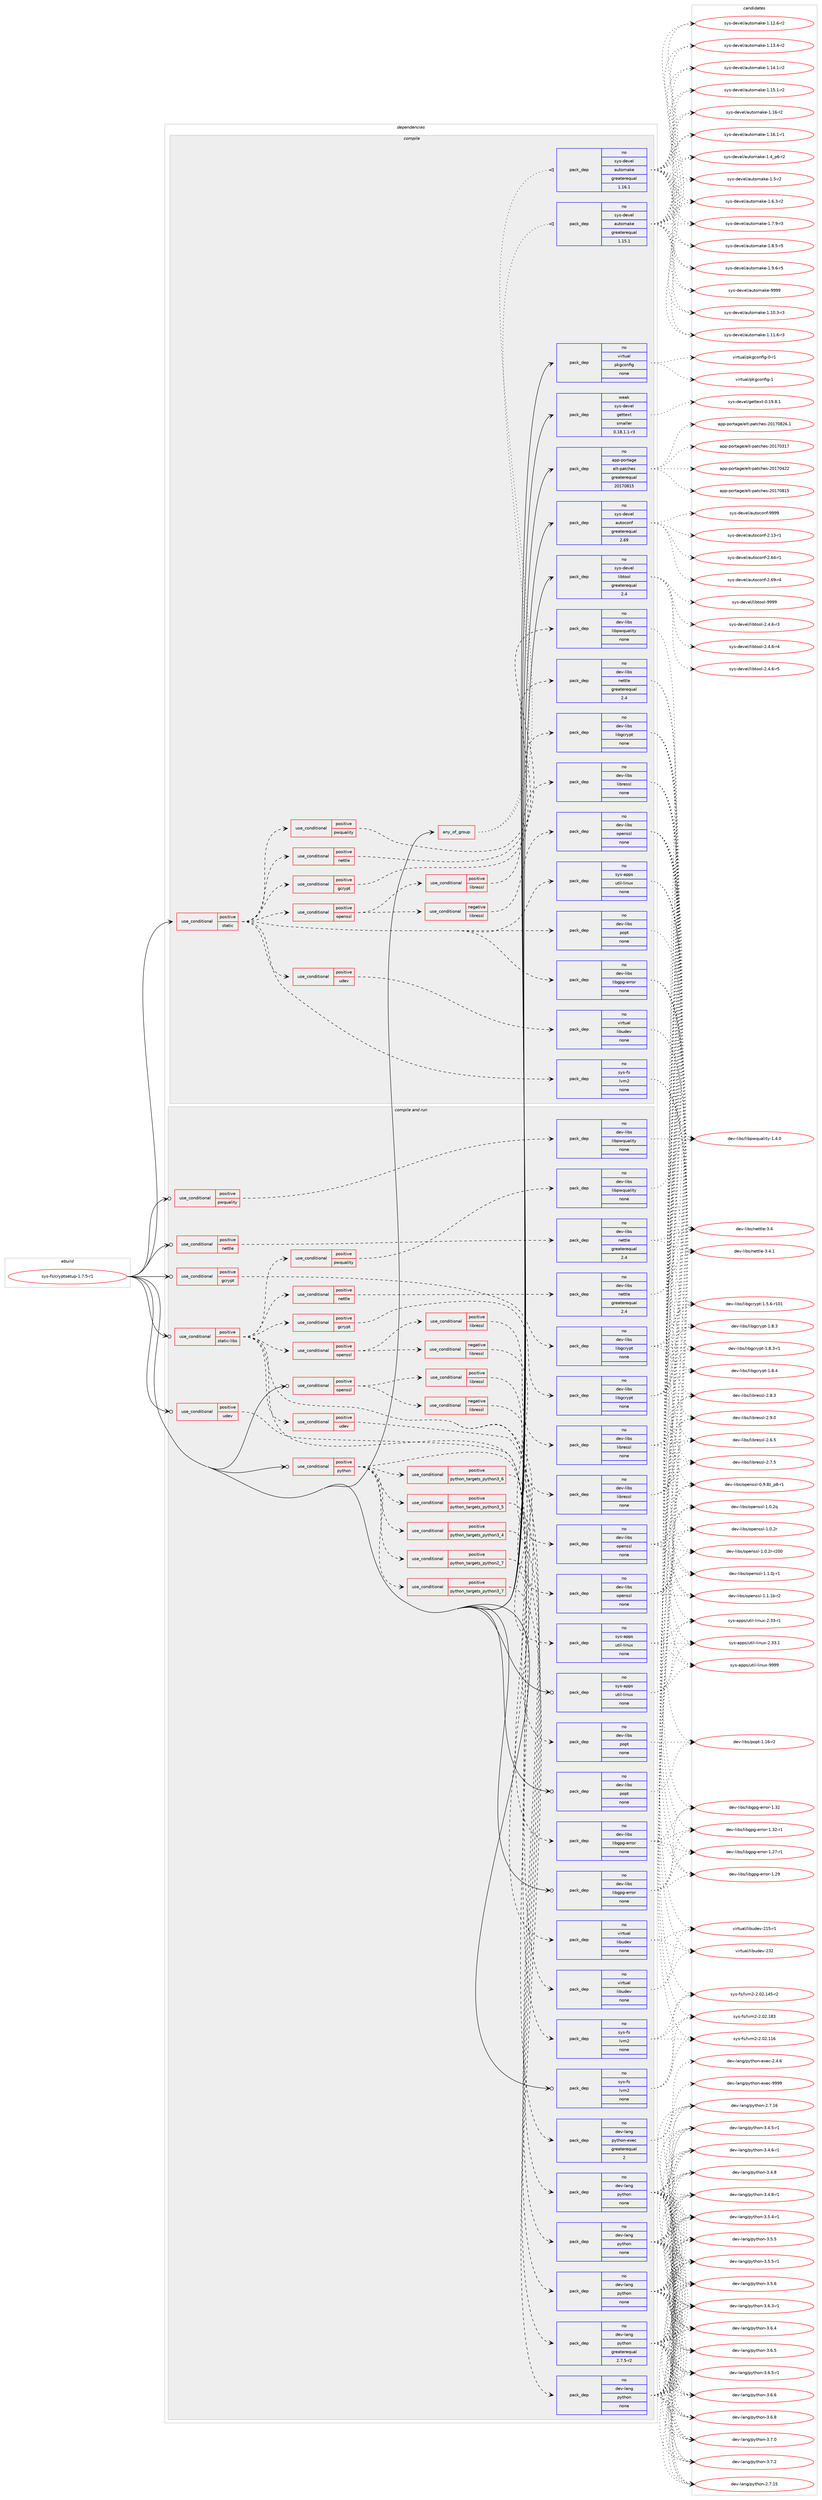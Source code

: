 digraph prolog {

# *************
# Graph options
# *************

newrank=true;
concentrate=true;
compound=true;
graph [rankdir=LR,fontname=Helvetica,fontsize=10,ranksep=1.5];#, ranksep=2.5, nodesep=0.2];
edge  [arrowhead=vee];
node  [fontname=Helvetica,fontsize=10];

# **********
# The ebuild
# **********

subgraph cluster_leftcol {
color=gray;
rank=same;
label=<<i>ebuild</i>>;
id [label="sys-fs/cryptsetup-1.7.5-r1", color=red, width=4, href="../sys-fs/cryptsetup-1.7.5-r1.svg"];
}

# ****************
# The dependencies
# ****************

subgraph cluster_midcol {
color=gray;
label=<<i>dependencies</i>>;
subgraph cluster_compile {
fillcolor="#eeeeee";
style=filled;
label=<<i>compile</i>>;
subgraph any27504 {
dependency1731367 [label=<<TABLE BORDER="0" CELLBORDER="1" CELLSPACING="0" CELLPADDING="4"><TR><TD CELLPADDING="10">any_of_group</TD></TR></TABLE>>, shape=none, color=red];subgraph pack1242500 {
dependency1731368 [label=<<TABLE BORDER="0" CELLBORDER="1" CELLSPACING="0" CELLPADDING="4" WIDTH="220"><TR><TD ROWSPAN="6" CELLPADDING="30">pack_dep</TD></TR><TR><TD WIDTH="110">no</TD></TR><TR><TD>sys-devel</TD></TR><TR><TD>automake</TD></TR><TR><TD>greaterequal</TD></TR><TR><TD>1.16.1</TD></TR></TABLE>>, shape=none, color=blue];
}
dependency1731367:e -> dependency1731368:w [weight=20,style="dotted",arrowhead="oinv"];
subgraph pack1242501 {
dependency1731369 [label=<<TABLE BORDER="0" CELLBORDER="1" CELLSPACING="0" CELLPADDING="4" WIDTH="220"><TR><TD ROWSPAN="6" CELLPADDING="30">pack_dep</TD></TR><TR><TD WIDTH="110">no</TD></TR><TR><TD>sys-devel</TD></TR><TR><TD>automake</TD></TR><TR><TD>greaterequal</TD></TR><TR><TD>1.15.1</TD></TR></TABLE>>, shape=none, color=blue];
}
dependency1731367:e -> dependency1731369:w [weight=20,style="dotted",arrowhead="oinv"];
}
id:e -> dependency1731367:w [weight=20,style="solid",arrowhead="vee"];
subgraph cond460450 {
dependency1731370 [label=<<TABLE BORDER="0" CELLBORDER="1" CELLSPACING="0" CELLPADDING="4"><TR><TD ROWSPAN="3" CELLPADDING="10">use_conditional</TD></TR><TR><TD>positive</TD></TR><TR><TD>static</TD></TR></TABLE>>, shape=none, color=red];
subgraph pack1242502 {
dependency1731371 [label=<<TABLE BORDER="0" CELLBORDER="1" CELLSPACING="0" CELLPADDING="4" WIDTH="220"><TR><TD ROWSPAN="6" CELLPADDING="30">pack_dep</TD></TR><TR><TD WIDTH="110">no</TD></TR><TR><TD>dev-libs</TD></TR><TR><TD>libgpg-error</TD></TR><TR><TD>none</TD></TR><TR><TD></TD></TR></TABLE>>, shape=none, color=blue];
}
dependency1731370:e -> dependency1731371:w [weight=20,style="dashed",arrowhead="vee"];
subgraph pack1242503 {
dependency1731372 [label=<<TABLE BORDER="0" CELLBORDER="1" CELLSPACING="0" CELLPADDING="4" WIDTH="220"><TR><TD ROWSPAN="6" CELLPADDING="30">pack_dep</TD></TR><TR><TD WIDTH="110">no</TD></TR><TR><TD>dev-libs</TD></TR><TR><TD>popt</TD></TR><TR><TD>none</TD></TR><TR><TD></TD></TR></TABLE>>, shape=none, color=blue];
}
dependency1731370:e -> dependency1731372:w [weight=20,style="dashed",arrowhead="vee"];
subgraph pack1242504 {
dependency1731373 [label=<<TABLE BORDER="0" CELLBORDER="1" CELLSPACING="0" CELLPADDING="4" WIDTH="220"><TR><TD ROWSPAN="6" CELLPADDING="30">pack_dep</TD></TR><TR><TD WIDTH="110">no</TD></TR><TR><TD>sys-apps</TD></TR><TR><TD>util-linux</TD></TR><TR><TD>none</TD></TR><TR><TD></TD></TR></TABLE>>, shape=none, color=blue];
}
dependency1731370:e -> dependency1731373:w [weight=20,style="dashed",arrowhead="vee"];
subgraph cond460451 {
dependency1731374 [label=<<TABLE BORDER="0" CELLBORDER="1" CELLSPACING="0" CELLPADDING="4"><TR><TD ROWSPAN="3" CELLPADDING="10">use_conditional</TD></TR><TR><TD>positive</TD></TR><TR><TD>gcrypt</TD></TR></TABLE>>, shape=none, color=red];
subgraph pack1242505 {
dependency1731375 [label=<<TABLE BORDER="0" CELLBORDER="1" CELLSPACING="0" CELLPADDING="4" WIDTH="220"><TR><TD ROWSPAN="6" CELLPADDING="30">pack_dep</TD></TR><TR><TD WIDTH="110">no</TD></TR><TR><TD>dev-libs</TD></TR><TR><TD>libgcrypt</TD></TR><TR><TD>none</TD></TR><TR><TD></TD></TR></TABLE>>, shape=none, color=blue];
}
dependency1731374:e -> dependency1731375:w [weight=20,style="dashed",arrowhead="vee"];
}
dependency1731370:e -> dependency1731374:w [weight=20,style="dashed",arrowhead="vee"];
subgraph cond460452 {
dependency1731376 [label=<<TABLE BORDER="0" CELLBORDER="1" CELLSPACING="0" CELLPADDING="4"><TR><TD ROWSPAN="3" CELLPADDING="10">use_conditional</TD></TR><TR><TD>positive</TD></TR><TR><TD>nettle</TD></TR></TABLE>>, shape=none, color=red];
subgraph pack1242506 {
dependency1731377 [label=<<TABLE BORDER="0" CELLBORDER="1" CELLSPACING="0" CELLPADDING="4" WIDTH="220"><TR><TD ROWSPAN="6" CELLPADDING="30">pack_dep</TD></TR><TR><TD WIDTH="110">no</TD></TR><TR><TD>dev-libs</TD></TR><TR><TD>nettle</TD></TR><TR><TD>greaterequal</TD></TR><TR><TD>2.4</TD></TR></TABLE>>, shape=none, color=blue];
}
dependency1731376:e -> dependency1731377:w [weight=20,style="dashed",arrowhead="vee"];
}
dependency1731370:e -> dependency1731376:w [weight=20,style="dashed",arrowhead="vee"];
subgraph cond460453 {
dependency1731378 [label=<<TABLE BORDER="0" CELLBORDER="1" CELLSPACING="0" CELLPADDING="4"><TR><TD ROWSPAN="3" CELLPADDING="10">use_conditional</TD></TR><TR><TD>positive</TD></TR><TR><TD>openssl</TD></TR></TABLE>>, shape=none, color=red];
subgraph cond460454 {
dependency1731379 [label=<<TABLE BORDER="0" CELLBORDER="1" CELLSPACING="0" CELLPADDING="4"><TR><TD ROWSPAN="3" CELLPADDING="10">use_conditional</TD></TR><TR><TD>negative</TD></TR><TR><TD>libressl</TD></TR></TABLE>>, shape=none, color=red];
subgraph pack1242507 {
dependency1731380 [label=<<TABLE BORDER="0" CELLBORDER="1" CELLSPACING="0" CELLPADDING="4" WIDTH="220"><TR><TD ROWSPAN="6" CELLPADDING="30">pack_dep</TD></TR><TR><TD WIDTH="110">no</TD></TR><TR><TD>dev-libs</TD></TR><TR><TD>openssl</TD></TR><TR><TD>none</TD></TR><TR><TD></TD></TR></TABLE>>, shape=none, color=blue];
}
dependency1731379:e -> dependency1731380:w [weight=20,style="dashed",arrowhead="vee"];
}
dependency1731378:e -> dependency1731379:w [weight=20,style="dashed",arrowhead="vee"];
subgraph cond460455 {
dependency1731381 [label=<<TABLE BORDER="0" CELLBORDER="1" CELLSPACING="0" CELLPADDING="4"><TR><TD ROWSPAN="3" CELLPADDING="10">use_conditional</TD></TR><TR><TD>positive</TD></TR><TR><TD>libressl</TD></TR></TABLE>>, shape=none, color=red];
subgraph pack1242508 {
dependency1731382 [label=<<TABLE BORDER="0" CELLBORDER="1" CELLSPACING="0" CELLPADDING="4" WIDTH="220"><TR><TD ROWSPAN="6" CELLPADDING="30">pack_dep</TD></TR><TR><TD WIDTH="110">no</TD></TR><TR><TD>dev-libs</TD></TR><TR><TD>libressl</TD></TR><TR><TD>none</TD></TR><TR><TD></TD></TR></TABLE>>, shape=none, color=blue];
}
dependency1731381:e -> dependency1731382:w [weight=20,style="dashed",arrowhead="vee"];
}
dependency1731378:e -> dependency1731381:w [weight=20,style="dashed",arrowhead="vee"];
}
dependency1731370:e -> dependency1731378:w [weight=20,style="dashed",arrowhead="vee"];
subgraph cond460456 {
dependency1731383 [label=<<TABLE BORDER="0" CELLBORDER="1" CELLSPACING="0" CELLPADDING="4"><TR><TD ROWSPAN="3" CELLPADDING="10">use_conditional</TD></TR><TR><TD>positive</TD></TR><TR><TD>pwquality</TD></TR></TABLE>>, shape=none, color=red];
subgraph pack1242509 {
dependency1731384 [label=<<TABLE BORDER="0" CELLBORDER="1" CELLSPACING="0" CELLPADDING="4" WIDTH="220"><TR><TD ROWSPAN="6" CELLPADDING="30">pack_dep</TD></TR><TR><TD WIDTH="110">no</TD></TR><TR><TD>dev-libs</TD></TR><TR><TD>libpwquality</TD></TR><TR><TD>none</TD></TR><TR><TD></TD></TR></TABLE>>, shape=none, color=blue];
}
dependency1731383:e -> dependency1731384:w [weight=20,style="dashed",arrowhead="vee"];
}
dependency1731370:e -> dependency1731383:w [weight=20,style="dashed",arrowhead="vee"];
subgraph pack1242510 {
dependency1731385 [label=<<TABLE BORDER="0" CELLBORDER="1" CELLSPACING="0" CELLPADDING="4" WIDTH="220"><TR><TD ROWSPAN="6" CELLPADDING="30">pack_dep</TD></TR><TR><TD WIDTH="110">no</TD></TR><TR><TD>sys-fs</TD></TR><TR><TD>lvm2</TD></TR><TR><TD>none</TD></TR><TR><TD></TD></TR></TABLE>>, shape=none, color=blue];
}
dependency1731370:e -> dependency1731385:w [weight=20,style="dashed",arrowhead="vee"];
subgraph cond460457 {
dependency1731386 [label=<<TABLE BORDER="0" CELLBORDER="1" CELLSPACING="0" CELLPADDING="4"><TR><TD ROWSPAN="3" CELLPADDING="10">use_conditional</TD></TR><TR><TD>positive</TD></TR><TR><TD>udev</TD></TR></TABLE>>, shape=none, color=red];
subgraph pack1242511 {
dependency1731387 [label=<<TABLE BORDER="0" CELLBORDER="1" CELLSPACING="0" CELLPADDING="4" WIDTH="220"><TR><TD ROWSPAN="6" CELLPADDING="30">pack_dep</TD></TR><TR><TD WIDTH="110">no</TD></TR><TR><TD>virtual</TD></TR><TR><TD>libudev</TD></TR><TR><TD>none</TD></TR><TR><TD></TD></TR></TABLE>>, shape=none, color=blue];
}
dependency1731386:e -> dependency1731387:w [weight=20,style="dashed",arrowhead="vee"];
}
dependency1731370:e -> dependency1731386:w [weight=20,style="dashed",arrowhead="vee"];
}
id:e -> dependency1731370:w [weight=20,style="solid",arrowhead="vee"];
subgraph pack1242512 {
dependency1731388 [label=<<TABLE BORDER="0" CELLBORDER="1" CELLSPACING="0" CELLPADDING="4" WIDTH="220"><TR><TD ROWSPAN="6" CELLPADDING="30">pack_dep</TD></TR><TR><TD WIDTH="110">no</TD></TR><TR><TD>app-portage</TD></TR><TR><TD>elt-patches</TD></TR><TR><TD>greaterequal</TD></TR><TR><TD>20170815</TD></TR></TABLE>>, shape=none, color=blue];
}
id:e -> dependency1731388:w [weight=20,style="solid",arrowhead="vee"];
subgraph pack1242513 {
dependency1731389 [label=<<TABLE BORDER="0" CELLBORDER="1" CELLSPACING="0" CELLPADDING="4" WIDTH="220"><TR><TD ROWSPAN="6" CELLPADDING="30">pack_dep</TD></TR><TR><TD WIDTH="110">no</TD></TR><TR><TD>sys-devel</TD></TR><TR><TD>autoconf</TD></TR><TR><TD>greaterequal</TD></TR><TR><TD>2.69</TD></TR></TABLE>>, shape=none, color=blue];
}
id:e -> dependency1731389:w [weight=20,style="solid",arrowhead="vee"];
subgraph pack1242514 {
dependency1731390 [label=<<TABLE BORDER="0" CELLBORDER="1" CELLSPACING="0" CELLPADDING="4" WIDTH="220"><TR><TD ROWSPAN="6" CELLPADDING="30">pack_dep</TD></TR><TR><TD WIDTH="110">no</TD></TR><TR><TD>sys-devel</TD></TR><TR><TD>libtool</TD></TR><TR><TD>greaterequal</TD></TR><TR><TD>2.4</TD></TR></TABLE>>, shape=none, color=blue];
}
id:e -> dependency1731390:w [weight=20,style="solid",arrowhead="vee"];
subgraph pack1242515 {
dependency1731391 [label=<<TABLE BORDER="0" CELLBORDER="1" CELLSPACING="0" CELLPADDING="4" WIDTH="220"><TR><TD ROWSPAN="6" CELLPADDING="30">pack_dep</TD></TR><TR><TD WIDTH="110">no</TD></TR><TR><TD>virtual</TD></TR><TR><TD>pkgconfig</TD></TR><TR><TD>none</TD></TR><TR><TD></TD></TR></TABLE>>, shape=none, color=blue];
}
id:e -> dependency1731391:w [weight=20,style="solid",arrowhead="vee"];
subgraph pack1242516 {
dependency1731392 [label=<<TABLE BORDER="0" CELLBORDER="1" CELLSPACING="0" CELLPADDING="4" WIDTH="220"><TR><TD ROWSPAN="6" CELLPADDING="30">pack_dep</TD></TR><TR><TD WIDTH="110">weak</TD></TR><TR><TD>sys-devel</TD></TR><TR><TD>gettext</TD></TR><TR><TD>smaller</TD></TR><TR><TD>0.18.1.1-r3</TD></TR></TABLE>>, shape=none, color=blue];
}
id:e -> dependency1731392:w [weight=20,style="solid",arrowhead="vee"];
}
subgraph cluster_compileandrun {
fillcolor="#eeeeee";
style=filled;
label=<<i>compile and run</i>>;
subgraph cond460458 {
dependency1731393 [label=<<TABLE BORDER="0" CELLBORDER="1" CELLSPACING="0" CELLPADDING="4"><TR><TD ROWSPAN="3" CELLPADDING="10">use_conditional</TD></TR><TR><TD>positive</TD></TR><TR><TD>gcrypt</TD></TR></TABLE>>, shape=none, color=red];
subgraph pack1242517 {
dependency1731394 [label=<<TABLE BORDER="0" CELLBORDER="1" CELLSPACING="0" CELLPADDING="4" WIDTH="220"><TR><TD ROWSPAN="6" CELLPADDING="30">pack_dep</TD></TR><TR><TD WIDTH="110">no</TD></TR><TR><TD>dev-libs</TD></TR><TR><TD>libgcrypt</TD></TR><TR><TD>none</TD></TR><TR><TD></TD></TR></TABLE>>, shape=none, color=blue];
}
dependency1731393:e -> dependency1731394:w [weight=20,style="dashed",arrowhead="vee"];
}
id:e -> dependency1731393:w [weight=20,style="solid",arrowhead="odotvee"];
subgraph cond460459 {
dependency1731395 [label=<<TABLE BORDER="0" CELLBORDER="1" CELLSPACING="0" CELLPADDING="4"><TR><TD ROWSPAN="3" CELLPADDING="10">use_conditional</TD></TR><TR><TD>positive</TD></TR><TR><TD>nettle</TD></TR></TABLE>>, shape=none, color=red];
subgraph pack1242518 {
dependency1731396 [label=<<TABLE BORDER="0" CELLBORDER="1" CELLSPACING="0" CELLPADDING="4" WIDTH="220"><TR><TD ROWSPAN="6" CELLPADDING="30">pack_dep</TD></TR><TR><TD WIDTH="110">no</TD></TR><TR><TD>dev-libs</TD></TR><TR><TD>nettle</TD></TR><TR><TD>greaterequal</TD></TR><TR><TD>2.4</TD></TR></TABLE>>, shape=none, color=blue];
}
dependency1731395:e -> dependency1731396:w [weight=20,style="dashed",arrowhead="vee"];
}
id:e -> dependency1731395:w [weight=20,style="solid",arrowhead="odotvee"];
subgraph cond460460 {
dependency1731397 [label=<<TABLE BORDER="0" CELLBORDER="1" CELLSPACING="0" CELLPADDING="4"><TR><TD ROWSPAN="3" CELLPADDING="10">use_conditional</TD></TR><TR><TD>positive</TD></TR><TR><TD>openssl</TD></TR></TABLE>>, shape=none, color=red];
subgraph cond460461 {
dependency1731398 [label=<<TABLE BORDER="0" CELLBORDER="1" CELLSPACING="0" CELLPADDING="4"><TR><TD ROWSPAN="3" CELLPADDING="10">use_conditional</TD></TR><TR><TD>negative</TD></TR><TR><TD>libressl</TD></TR></TABLE>>, shape=none, color=red];
subgraph pack1242519 {
dependency1731399 [label=<<TABLE BORDER="0" CELLBORDER="1" CELLSPACING="0" CELLPADDING="4" WIDTH="220"><TR><TD ROWSPAN="6" CELLPADDING="30">pack_dep</TD></TR><TR><TD WIDTH="110">no</TD></TR><TR><TD>dev-libs</TD></TR><TR><TD>openssl</TD></TR><TR><TD>none</TD></TR><TR><TD></TD></TR></TABLE>>, shape=none, color=blue];
}
dependency1731398:e -> dependency1731399:w [weight=20,style="dashed",arrowhead="vee"];
}
dependency1731397:e -> dependency1731398:w [weight=20,style="dashed",arrowhead="vee"];
subgraph cond460462 {
dependency1731400 [label=<<TABLE BORDER="0" CELLBORDER="1" CELLSPACING="0" CELLPADDING="4"><TR><TD ROWSPAN="3" CELLPADDING="10">use_conditional</TD></TR><TR><TD>positive</TD></TR><TR><TD>libressl</TD></TR></TABLE>>, shape=none, color=red];
subgraph pack1242520 {
dependency1731401 [label=<<TABLE BORDER="0" CELLBORDER="1" CELLSPACING="0" CELLPADDING="4" WIDTH="220"><TR><TD ROWSPAN="6" CELLPADDING="30">pack_dep</TD></TR><TR><TD WIDTH="110">no</TD></TR><TR><TD>dev-libs</TD></TR><TR><TD>libressl</TD></TR><TR><TD>none</TD></TR><TR><TD></TD></TR></TABLE>>, shape=none, color=blue];
}
dependency1731400:e -> dependency1731401:w [weight=20,style="dashed",arrowhead="vee"];
}
dependency1731397:e -> dependency1731400:w [weight=20,style="dashed",arrowhead="vee"];
}
id:e -> dependency1731397:w [weight=20,style="solid",arrowhead="odotvee"];
subgraph cond460463 {
dependency1731402 [label=<<TABLE BORDER="0" CELLBORDER="1" CELLSPACING="0" CELLPADDING="4"><TR><TD ROWSPAN="3" CELLPADDING="10">use_conditional</TD></TR><TR><TD>positive</TD></TR><TR><TD>pwquality</TD></TR></TABLE>>, shape=none, color=red];
subgraph pack1242521 {
dependency1731403 [label=<<TABLE BORDER="0" CELLBORDER="1" CELLSPACING="0" CELLPADDING="4" WIDTH="220"><TR><TD ROWSPAN="6" CELLPADDING="30">pack_dep</TD></TR><TR><TD WIDTH="110">no</TD></TR><TR><TD>dev-libs</TD></TR><TR><TD>libpwquality</TD></TR><TR><TD>none</TD></TR><TR><TD></TD></TR></TABLE>>, shape=none, color=blue];
}
dependency1731402:e -> dependency1731403:w [weight=20,style="dashed",arrowhead="vee"];
}
id:e -> dependency1731402:w [weight=20,style="solid",arrowhead="odotvee"];
subgraph cond460464 {
dependency1731404 [label=<<TABLE BORDER="0" CELLBORDER="1" CELLSPACING="0" CELLPADDING="4"><TR><TD ROWSPAN="3" CELLPADDING="10">use_conditional</TD></TR><TR><TD>positive</TD></TR><TR><TD>python</TD></TR></TABLE>>, shape=none, color=red];
subgraph cond460465 {
dependency1731405 [label=<<TABLE BORDER="0" CELLBORDER="1" CELLSPACING="0" CELLPADDING="4"><TR><TD ROWSPAN="3" CELLPADDING="10">use_conditional</TD></TR><TR><TD>positive</TD></TR><TR><TD>python_targets_python2_7</TD></TR></TABLE>>, shape=none, color=red];
subgraph pack1242522 {
dependency1731406 [label=<<TABLE BORDER="0" CELLBORDER="1" CELLSPACING="0" CELLPADDING="4" WIDTH="220"><TR><TD ROWSPAN="6" CELLPADDING="30">pack_dep</TD></TR><TR><TD WIDTH="110">no</TD></TR><TR><TD>dev-lang</TD></TR><TR><TD>python</TD></TR><TR><TD>greaterequal</TD></TR><TR><TD>2.7.5-r2</TD></TR></TABLE>>, shape=none, color=blue];
}
dependency1731405:e -> dependency1731406:w [weight=20,style="dashed",arrowhead="vee"];
}
dependency1731404:e -> dependency1731405:w [weight=20,style="dashed",arrowhead="vee"];
subgraph cond460466 {
dependency1731407 [label=<<TABLE BORDER="0" CELLBORDER="1" CELLSPACING="0" CELLPADDING="4"><TR><TD ROWSPAN="3" CELLPADDING="10">use_conditional</TD></TR><TR><TD>positive</TD></TR><TR><TD>python_targets_python3_4</TD></TR></TABLE>>, shape=none, color=red];
subgraph pack1242523 {
dependency1731408 [label=<<TABLE BORDER="0" CELLBORDER="1" CELLSPACING="0" CELLPADDING="4" WIDTH="220"><TR><TD ROWSPAN="6" CELLPADDING="30">pack_dep</TD></TR><TR><TD WIDTH="110">no</TD></TR><TR><TD>dev-lang</TD></TR><TR><TD>python</TD></TR><TR><TD>none</TD></TR><TR><TD></TD></TR></TABLE>>, shape=none, color=blue];
}
dependency1731407:e -> dependency1731408:w [weight=20,style="dashed",arrowhead="vee"];
}
dependency1731404:e -> dependency1731407:w [weight=20,style="dashed",arrowhead="vee"];
subgraph cond460467 {
dependency1731409 [label=<<TABLE BORDER="0" CELLBORDER="1" CELLSPACING="0" CELLPADDING="4"><TR><TD ROWSPAN="3" CELLPADDING="10">use_conditional</TD></TR><TR><TD>positive</TD></TR><TR><TD>python_targets_python3_5</TD></TR></TABLE>>, shape=none, color=red];
subgraph pack1242524 {
dependency1731410 [label=<<TABLE BORDER="0" CELLBORDER="1" CELLSPACING="0" CELLPADDING="4" WIDTH="220"><TR><TD ROWSPAN="6" CELLPADDING="30">pack_dep</TD></TR><TR><TD WIDTH="110">no</TD></TR><TR><TD>dev-lang</TD></TR><TR><TD>python</TD></TR><TR><TD>none</TD></TR><TR><TD></TD></TR></TABLE>>, shape=none, color=blue];
}
dependency1731409:e -> dependency1731410:w [weight=20,style="dashed",arrowhead="vee"];
}
dependency1731404:e -> dependency1731409:w [weight=20,style="dashed",arrowhead="vee"];
subgraph cond460468 {
dependency1731411 [label=<<TABLE BORDER="0" CELLBORDER="1" CELLSPACING="0" CELLPADDING="4"><TR><TD ROWSPAN="3" CELLPADDING="10">use_conditional</TD></TR><TR><TD>positive</TD></TR><TR><TD>python_targets_python3_6</TD></TR></TABLE>>, shape=none, color=red];
subgraph pack1242525 {
dependency1731412 [label=<<TABLE BORDER="0" CELLBORDER="1" CELLSPACING="0" CELLPADDING="4" WIDTH="220"><TR><TD ROWSPAN="6" CELLPADDING="30">pack_dep</TD></TR><TR><TD WIDTH="110">no</TD></TR><TR><TD>dev-lang</TD></TR><TR><TD>python</TD></TR><TR><TD>none</TD></TR><TR><TD></TD></TR></TABLE>>, shape=none, color=blue];
}
dependency1731411:e -> dependency1731412:w [weight=20,style="dashed",arrowhead="vee"];
}
dependency1731404:e -> dependency1731411:w [weight=20,style="dashed",arrowhead="vee"];
subgraph cond460469 {
dependency1731413 [label=<<TABLE BORDER="0" CELLBORDER="1" CELLSPACING="0" CELLPADDING="4"><TR><TD ROWSPAN="3" CELLPADDING="10">use_conditional</TD></TR><TR><TD>positive</TD></TR><TR><TD>python_targets_python3_7</TD></TR></TABLE>>, shape=none, color=red];
subgraph pack1242526 {
dependency1731414 [label=<<TABLE BORDER="0" CELLBORDER="1" CELLSPACING="0" CELLPADDING="4" WIDTH="220"><TR><TD ROWSPAN="6" CELLPADDING="30">pack_dep</TD></TR><TR><TD WIDTH="110">no</TD></TR><TR><TD>dev-lang</TD></TR><TR><TD>python</TD></TR><TR><TD>none</TD></TR><TR><TD></TD></TR></TABLE>>, shape=none, color=blue];
}
dependency1731413:e -> dependency1731414:w [weight=20,style="dashed",arrowhead="vee"];
}
dependency1731404:e -> dependency1731413:w [weight=20,style="dashed",arrowhead="vee"];
subgraph pack1242527 {
dependency1731415 [label=<<TABLE BORDER="0" CELLBORDER="1" CELLSPACING="0" CELLPADDING="4" WIDTH="220"><TR><TD ROWSPAN="6" CELLPADDING="30">pack_dep</TD></TR><TR><TD WIDTH="110">no</TD></TR><TR><TD>dev-lang</TD></TR><TR><TD>python-exec</TD></TR><TR><TD>greaterequal</TD></TR><TR><TD>2</TD></TR></TABLE>>, shape=none, color=blue];
}
dependency1731404:e -> dependency1731415:w [weight=20,style="dashed",arrowhead="vee"];
}
id:e -> dependency1731404:w [weight=20,style="solid",arrowhead="odotvee"];
subgraph cond460470 {
dependency1731416 [label=<<TABLE BORDER="0" CELLBORDER="1" CELLSPACING="0" CELLPADDING="4"><TR><TD ROWSPAN="3" CELLPADDING="10">use_conditional</TD></TR><TR><TD>positive</TD></TR><TR><TD>static-libs</TD></TR></TABLE>>, shape=none, color=red];
subgraph pack1242528 {
dependency1731417 [label=<<TABLE BORDER="0" CELLBORDER="1" CELLSPACING="0" CELLPADDING="4" WIDTH="220"><TR><TD ROWSPAN="6" CELLPADDING="30">pack_dep</TD></TR><TR><TD WIDTH="110">no</TD></TR><TR><TD>dev-libs</TD></TR><TR><TD>libgpg-error</TD></TR><TR><TD>none</TD></TR><TR><TD></TD></TR></TABLE>>, shape=none, color=blue];
}
dependency1731416:e -> dependency1731417:w [weight=20,style="dashed",arrowhead="vee"];
subgraph pack1242529 {
dependency1731418 [label=<<TABLE BORDER="0" CELLBORDER="1" CELLSPACING="0" CELLPADDING="4" WIDTH="220"><TR><TD ROWSPAN="6" CELLPADDING="30">pack_dep</TD></TR><TR><TD WIDTH="110">no</TD></TR><TR><TD>dev-libs</TD></TR><TR><TD>popt</TD></TR><TR><TD>none</TD></TR><TR><TD></TD></TR></TABLE>>, shape=none, color=blue];
}
dependency1731416:e -> dependency1731418:w [weight=20,style="dashed",arrowhead="vee"];
subgraph pack1242530 {
dependency1731419 [label=<<TABLE BORDER="0" CELLBORDER="1" CELLSPACING="0" CELLPADDING="4" WIDTH="220"><TR><TD ROWSPAN="6" CELLPADDING="30">pack_dep</TD></TR><TR><TD WIDTH="110">no</TD></TR><TR><TD>sys-apps</TD></TR><TR><TD>util-linux</TD></TR><TR><TD>none</TD></TR><TR><TD></TD></TR></TABLE>>, shape=none, color=blue];
}
dependency1731416:e -> dependency1731419:w [weight=20,style="dashed",arrowhead="vee"];
subgraph cond460471 {
dependency1731420 [label=<<TABLE BORDER="0" CELLBORDER="1" CELLSPACING="0" CELLPADDING="4"><TR><TD ROWSPAN="3" CELLPADDING="10">use_conditional</TD></TR><TR><TD>positive</TD></TR><TR><TD>gcrypt</TD></TR></TABLE>>, shape=none, color=red];
subgraph pack1242531 {
dependency1731421 [label=<<TABLE BORDER="0" CELLBORDER="1" CELLSPACING="0" CELLPADDING="4" WIDTH="220"><TR><TD ROWSPAN="6" CELLPADDING="30">pack_dep</TD></TR><TR><TD WIDTH="110">no</TD></TR><TR><TD>dev-libs</TD></TR><TR><TD>libgcrypt</TD></TR><TR><TD>none</TD></TR><TR><TD></TD></TR></TABLE>>, shape=none, color=blue];
}
dependency1731420:e -> dependency1731421:w [weight=20,style="dashed",arrowhead="vee"];
}
dependency1731416:e -> dependency1731420:w [weight=20,style="dashed",arrowhead="vee"];
subgraph cond460472 {
dependency1731422 [label=<<TABLE BORDER="0" CELLBORDER="1" CELLSPACING="0" CELLPADDING="4"><TR><TD ROWSPAN="3" CELLPADDING="10">use_conditional</TD></TR><TR><TD>positive</TD></TR><TR><TD>nettle</TD></TR></TABLE>>, shape=none, color=red];
subgraph pack1242532 {
dependency1731423 [label=<<TABLE BORDER="0" CELLBORDER="1" CELLSPACING="0" CELLPADDING="4" WIDTH="220"><TR><TD ROWSPAN="6" CELLPADDING="30">pack_dep</TD></TR><TR><TD WIDTH="110">no</TD></TR><TR><TD>dev-libs</TD></TR><TR><TD>nettle</TD></TR><TR><TD>greaterequal</TD></TR><TR><TD>2.4</TD></TR></TABLE>>, shape=none, color=blue];
}
dependency1731422:e -> dependency1731423:w [weight=20,style="dashed",arrowhead="vee"];
}
dependency1731416:e -> dependency1731422:w [weight=20,style="dashed",arrowhead="vee"];
subgraph cond460473 {
dependency1731424 [label=<<TABLE BORDER="0" CELLBORDER="1" CELLSPACING="0" CELLPADDING="4"><TR><TD ROWSPAN="3" CELLPADDING="10">use_conditional</TD></TR><TR><TD>positive</TD></TR><TR><TD>openssl</TD></TR></TABLE>>, shape=none, color=red];
subgraph cond460474 {
dependency1731425 [label=<<TABLE BORDER="0" CELLBORDER="1" CELLSPACING="0" CELLPADDING="4"><TR><TD ROWSPAN="3" CELLPADDING="10">use_conditional</TD></TR><TR><TD>negative</TD></TR><TR><TD>libressl</TD></TR></TABLE>>, shape=none, color=red];
subgraph pack1242533 {
dependency1731426 [label=<<TABLE BORDER="0" CELLBORDER="1" CELLSPACING="0" CELLPADDING="4" WIDTH="220"><TR><TD ROWSPAN="6" CELLPADDING="30">pack_dep</TD></TR><TR><TD WIDTH="110">no</TD></TR><TR><TD>dev-libs</TD></TR><TR><TD>openssl</TD></TR><TR><TD>none</TD></TR><TR><TD></TD></TR></TABLE>>, shape=none, color=blue];
}
dependency1731425:e -> dependency1731426:w [weight=20,style="dashed",arrowhead="vee"];
}
dependency1731424:e -> dependency1731425:w [weight=20,style="dashed",arrowhead="vee"];
subgraph cond460475 {
dependency1731427 [label=<<TABLE BORDER="0" CELLBORDER="1" CELLSPACING="0" CELLPADDING="4"><TR><TD ROWSPAN="3" CELLPADDING="10">use_conditional</TD></TR><TR><TD>positive</TD></TR><TR><TD>libressl</TD></TR></TABLE>>, shape=none, color=red];
subgraph pack1242534 {
dependency1731428 [label=<<TABLE BORDER="0" CELLBORDER="1" CELLSPACING="0" CELLPADDING="4" WIDTH="220"><TR><TD ROWSPAN="6" CELLPADDING="30">pack_dep</TD></TR><TR><TD WIDTH="110">no</TD></TR><TR><TD>dev-libs</TD></TR><TR><TD>libressl</TD></TR><TR><TD>none</TD></TR><TR><TD></TD></TR></TABLE>>, shape=none, color=blue];
}
dependency1731427:e -> dependency1731428:w [weight=20,style="dashed",arrowhead="vee"];
}
dependency1731424:e -> dependency1731427:w [weight=20,style="dashed",arrowhead="vee"];
}
dependency1731416:e -> dependency1731424:w [weight=20,style="dashed",arrowhead="vee"];
subgraph cond460476 {
dependency1731429 [label=<<TABLE BORDER="0" CELLBORDER="1" CELLSPACING="0" CELLPADDING="4"><TR><TD ROWSPAN="3" CELLPADDING="10">use_conditional</TD></TR><TR><TD>positive</TD></TR><TR><TD>pwquality</TD></TR></TABLE>>, shape=none, color=red];
subgraph pack1242535 {
dependency1731430 [label=<<TABLE BORDER="0" CELLBORDER="1" CELLSPACING="0" CELLPADDING="4" WIDTH="220"><TR><TD ROWSPAN="6" CELLPADDING="30">pack_dep</TD></TR><TR><TD WIDTH="110">no</TD></TR><TR><TD>dev-libs</TD></TR><TR><TD>libpwquality</TD></TR><TR><TD>none</TD></TR><TR><TD></TD></TR></TABLE>>, shape=none, color=blue];
}
dependency1731429:e -> dependency1731430:w [weight=20,style="dashed",arrowhead="vee"];
}
dependency1731416:e -> dependency1731429:w [weight=20,style="dashed",arrowhead="vee"];
subgraph pack1242536 {
dependency1731431 [label=<<TABLE BORDER="0" CELLBORDER="1" CELLSPACING="0" CELLPADDING="4" WIDTH="220"><TR><TD ROWSPAN="6" CELLPADDING="30">pack_dep</TD></TR><TR><TD WIDTH="110">no</TD></TR><TR><TD>sys-fs</TD></TR><TR><TD>lvm2</TD></TR><TR><TD>none</TD></TR><TR><TD></TD></TR></TABLE>>, shape=none, color=blue];
}
dependency1731416:e -> dependency1731431:w [weight=20,style="dashed",arrowhead="vee"];
subgraph cond460477 {
dependency1731432 [label=<<TABLE BORDER="0" CELLBORDER="1" CELLSPACING="0" CELLPADDING="4"><TR><TD ROWSPAN="3" CELLPADDING="10">use_conditional</TD></TR><TR><TD>positive</TD></TR><TR><TD>udev</TD></TR></TABLE>>, shape=none, color=red];
subgraph pack1242537 {
dependency1731433 [label=<<TABLE BORDER="0" CELLBORDER="1" CELLSPACING="0" CELLPADDING="4" WIDTH="220"><TR><TD ROWSPAN="6" CELLPADDING="30">pack_dep</TD></TR><TR><TD WIDTH="110">no</TD></TR><TR><TD>virtual</TD></TR><TR><TD>libudev</TD></TR><TR><TD>none</TD></TR><TR><TD></TD></TR></TABLE>>, shape=none, color=blue];
}
dependency1731432:e -> dependency1731433:w [weight=20,style="dashed",arrowhead="vee"];
}
dependency1731416:e -> dependency1731432:w [weight=20,style="dashed",arrowhead="vee"];
}
id:e -> dependency1731416:w [weight=20,style="solid",arrowhead="odotvee"];
subgraph cond460478 {
dependency1731434 [label=<<TABLE BORDER="0" CELLBORDER="1" CELLSPACING="0" CELLPADDING="4"><TR><TD ROWSPAN="3" CELLPADDING="10">use_conditional</TD></TR><TR><TD>positive</TD></TR><TR><TD>udev</TD></TR></TABLE>>, shape=none, color=red];
subgraph pack1242538 {
dependency1731435 [label=<<TABLE BORDER="0" CELLBORDER="1" CELLSPACING="0" CELLPADDING="4" WIDTH="220"><TR><TD ROWSPAN="6" CELLPADDING="30">pack_dep</TD></TR><TR><TD WIDTH="110">no</TD></TR><TR><TD>virtual</TD></TR><TR><TD>libudev</TD></TR><TR><TD>none</TD></TR><TR><TD></TD></TR></TABLE>>, shape=none, color=blue];
}
dependency1731434:e -> dependency1731435:w [weight=20,style="dashed",arrowhead="vee"];
}
id:e -> dependency1731434:w [weight=20,style="solid",arrowhead="odotvee"];
subgraph pack1242539 {
dependency1731436 [label=<<TABLE BORDER="0" CELLBORDER="1" CELLSPACING="0" CELLPADDING="4" WIDTH="220"><TR><TD ROWSPAN="6" CELLPADDING="30">pack_dep</TD></TR><TR><TD WIDTH="110">no</TD></TR><TR><TD>dev-libs</TD></TR><TR><TD>libgpg-error</TD></TR><TR><TD>none</TD></TR><TR><TD></TD></TR></TABLE>>, shape=none, color=blue];
}
id:e -> dependency1731436:w [weight=20,style="solid",arrowhead="odotvee"];
subgraph pack1242540 {
dependency1731437 [label=<<TABLE BORDER="0" CELLBORDER="1" CELLSPACING="0" CELLPADDING="4" WIDTH="220"><TR><TD ROWSPAN="6" CELLPADDING="30">pack_dep</TD></TR><TR><TD WIDTH="110">no</TD></TR><TR><TD>dev-libs</TD></TR><TR><TD>popt</TD></TR><TR><TD>none</TD></TR><TR><TD></TD></TR></TABLE>>, shape=none, color=blue];
}
id:e -> dependency1731437:w [weight=20,style="solid",arrowhead="odotvee"];
subgraph pack1242541 {
dependency1731438 [label=<<TABLE BORDER="0" CELLBORDER="1" CELLSPACING="0" CELLPADDING="4" WIDTH="220"><TR><TD ROWSPAN="6" CELLPADDING="30">pack_dep</TD></TR><TR><TD WIDTH="110">no</TD></TR><TR><TD>sys-apps</TD></TR><TR><TD>util-linux</TD></TR><TR><TD>none</TD></TR><TR><TD></TD></TR></TABLE>>, shape=none, color=blue];
}
id:e -> dependency1731438:w [weight=20,style="solid",arrowhead="odotvee"];
subgraph pack1242542 {
dependency1731439 [label=<<TABLE BORDER="0" CELLBORDER="1" CELLSPACING="0" CELLPADDING="4" WIDTH="220"><TR><TD ROWSPAN="6" CELLPADDING="30">pack_dep</TD></TR><TR><TD WIDTH="110">no</TD></TR><TR><TD>sys-fs</TD></TR><TR><TD>lvm2</TD></TR><TR><TD>none</TD></TR><TR><TD></TD></TR></TABLE>>, shape=none, color=blue];
}
id:e -> dependency1731439:w [weight=20,style="solid",arrowhead="odotvee"];
}
subgraph cluster_run {
fillcolor="#eeeeee";
style=filled;
label=<<i>run</i>>;
}
}

# **************
# The candidates
# **************

subgraph cluster_choices {
rank=same;
color=gray;
label=<<i>candidates</i>>;

subgraph choice1242500 {
color=black;
nodesep=1;
choice11512111545100101118101108479711711611110997107101454946494846514511451 [label="sys-devel/automake-1.10.3-r3", color=red, width=4,href="../sys-devel/automake-1.10.3-r3.svg"];
choice11512111545100101118101108479711711611110997107101454946494946544511451 [label="sys-devel/automake-1.11.6-r3", color=red, width=4,href="../sys-devel/automake-1.11.6-r3.svg"];
choice11512111545100101118101108479711711611110997107101454946495046544511450 [label="sys-devel/automake-1.12.6-r2", color=red, width=4,href="../sys-devel/automake-1.12.6-r2.svg"];
choice11512111545100101118101108479711711611110997107101454946495146524511450 [label="sys-devel/automake-1.13.4-r2", color=red, width=4,href="../sys-devel/automake-1.13.4-r2.svg"];
choice11512111545100101118101108479711711611110997107101454946495246494511450 [label="sys-devel/automake-1.14.1-r2", color=red, width=4,href="../sys-devel/automake-1.14.1-r2.svg"];
choice11512111545100101118101108479711711611110997107101454946495346494511450 [label="sys-devel/automake-1.15.1-r2", color=red, width=4,href="../sys-devel/automake-1.15.1-r2.svg"];
choice1151211154510010111810110847971171161111099710710145494649544511450 [label="sys-devel/automake-1.16-r2", color=red, width=4,href="../sys-devel/automake-1.16-r2.svg"];
choice11512111545100101118101108479711711611110997107101454946495446494511449 [label="sys-devel/automake-1.16.1-r1", color=red, width=4,href="../sys-devel/automake-1.16.1-r1.svg"];
choice115121115451001011181011084797117116111109971071014549465295112544511450 [label="sys-devel/automake-1.4_p6-r2", color=red, width=4,href="../sys-devel/automake-1.4_p6-r2.svg"];
choice11512111545100101118101108479711711611110997107101454946534511450 [label="sys-devel/automake-1.5-r2", color=red, width=4,href="../sys-devel/automake-1.5-r2.svg"];
choice115121115451001011181011084797117116111109971071014549465446514511450 [label="sys-devel/automake-1.6.3-r2", color=red, width=4,href="../sys-devel/automake-1.6.3-r2.svg"];
choice115121115451001011181011084797117116111109971071014549465546574511451 [label="sys-devel/automake-1.7.9-r3", color=red, width=4,href="../sys-devel/automake-1.7.9-r3.svg"];
choice115121115451001011181011084797117116111109971071014549465646534511453 [label="sys-devel/automake-1.8.5-r5", color=red, width=4,href="../sys-devel/automake-1.8.5-r5.svg"];
choice115121115451001011181011084797117116111109971071014549465746544511453 [label="sys-devel/automake-1.9.6-r5", color=red, width=4,href="../sys-devel/automake-1.9.6-r5.svg"];
choice115121115451001011181011084797117116111109971071014557575757 [label="sys-devel/automake-9999", color=red, width=4,href="../sys-devel/automake-9999.svg"];
dependency1731368:e -> choice11512111545100101118101108479711711611110997107101454946494846514511451:w [style=dotted,weight="100"];
dependency1731368:e -> choice11512111545100101118101108479711711611110997107101454946494946544511451:w [style=dotted,weight="100"];
dependency1731368:e -> choice11512111545100101118101108479711711611110997107101454946495046544511450:w [style=dotted,weight="100"];
dependency1731368:e -> choice11512111545100101118101108479711711611110997107101454946495146524511450:w [style=dotted,weight="100"];
dependency1731368:e -> choice11512111545100101118101108479711711611110997107101454946495246494511450:w [style=dotted,weight="100"];
dependency1731368:e -> choice11512111545100101118101108479711711611110997107101454946495346494511450:w [style=dotted,weight="100"];
dependency1731368:e -> choice1151211154510010111810110847971171161111099710710145494649544511450:w [style=dotted,weight="100"];
dependency1731368:e -> choice11512111545100101118101108479711711611110997107101454946495446494511449:w [style=dotted,weight="100"];
dependency1731368:e -> choice115121115451001011181011084797117116111109971071014549465295112544511450:w [style=dotted,weight="100"];
dependency1731368:e -> choice11512111545100101118101108479711711611110997107101454946534511450:w [style=dotted,weight="100"];
dependency1731368:e -> choice115121115451001011181011084797117116111109971071014549465446514511450:w [style=dotted,weight="100"];
dependency1731368:e -> choice115121115451001011181011084797117116111109971071014549465546574511451:w [style=dotted,weight="100"];
dependency1731368:e -> choice115121115451001011181011084797117116111109971071014549465646534511453:w [style=dotted,weight="100"];
dependency1731368:e -> choice115121115451001011181011084797117116111109971071014549465746544511453:w [style=dotted,weight="100"];
dependency1731368:e -> choice115121115451001011181011084797117116111109971071014557575757:w [style=dotted,weight="100"];
}
subgraph choice1242501 {
color=black;
nodesep=1;
choice11512111545100101118101108479711711611110997107101454946494846514511451 [label="sys-devel/automake-1.10.3-r3", color=red, width=4,href="../sys-devel/automake-1.10.3-r3.svg"];
choice11512111545100101118101108479711711611110997107101454946494946544511451 [label="sys-devel/automake-1.11.6-r3", color=red, width=4,href="../sys-devel/automake-1.11.6-r3.svg"];
choice11512111545100101118101108479711711611110997107101454946495046544511450 [label="sys-devel/automake-1.12.6-r2", color=red, width=4,href="../sys-devel/automake-1.12.6-r2.svg"];
choice11512111545100101118101108479711711611110997107101454946495146524511450 [label="sys-devel/automake-1.13.4-r2", color=red, width=4,href="../sys-devel/automake-1.13.4-r2.svg"];
choice11512111545100101118101108479711711611110997107101454946495246494511450 [label="sys-devel/automake-1.14.1-r2", color=red, width=4,href="../sys-devel/automake-1.14.1-r2.svg"];
choice11512111545100101118101108479711711611110997107101454946495346494511450 [label="sys-devel/automake-1.15.1-r2", color=red, width=4,href="../sys-devel/automake-1.15.1-r2.svg"];
choice1151211154510010111810110847971171161111099710710145494649544511450 [label="sys-devel/automake-1.16-r2", color=red, width=4,href="../sys-devel/automake-1.16-r2.svg"];
choice11512111545100101118101108479711711611110997107101454946495446494511449 [label="sys-devel/automake-1.16.1-r1", color=red, width=4,href="../sys-devel/automake-1.16.1-r1.svg"];
choice115121115451001011181011084797117116111109971071014549465295112544511450 [label="sys-devel/automake-1.4_p6-r2", color=red, width=4,href="../sys-devel/automake-1.4_p6-r2.svg"];
choice11512111545100101118101108479711711611110997107101454946534511450 [label="sys-devel/automake-1.5-r2", color=red, width=4,href="../sys-devel/automake-1.5-r2.svg"];
choice115121115451001011181011084797117116111109971071014549465446514511450 [label="sys-devel/automake-1.6.3-r2", color=red, width=4,href="../sys-devel/automake-1.6.3-r2.svg"];
choice115121115451001011181011084797117116111109971071014549465546574511451 [label="sys-devel/automake-1.7.9-r3", color=red, width=4,href="../sys-devel/automake-1.7.9-r3.svg"];
choice115121115451001011181011084797117116111109971071014549465646534511453 [label="sys-devel/automake-1.8.5-r5", color=red, width=4,href="../sys-devel/automake-1.8.5-r5.svg"];
choice115121115451001011181011084797117116111109971071014549465746544511453 [label="sys-devel/automake-1.9.6-r5", color=red, width=4,href="../sys-devel/automake-1.9.6-r5.svg"];
choice115121115451001011181011084797117116111109971071014557575757 [label="sys-devel/automake-9999", color=red, width=4,href="../sys-devel/automake-9999.svg"];
dependency1731369:e -> choice11512111545100101118101108479711711611110997107101454946494846514511451:w [style=dotted,weight="100"];
dependency1731369:e -> choice11512111545100101118101108479711711611110997107101454946494946544511451:w [style=dotted,weight="100"];
dependency1731369:e -> choice11512111545100101118101108479711711611110997107101454946495046544511450:w [style=dotted,weight="100"];
dependency1731369:e -> choice11512111545100101118101108479711711611110997107101454946495146524511450:w [style=dotted,weight="100"];
dependency1731369:e -> choice11512111545100101118101108479711711611110997107101454946495246494511450:w [style=dotted,weight="100"];
dependency1731369:e -> choice11512111545100101118101108479711711611110997107101454946495346494511450:w [style=dotted,weight="100"];
dependency1731369:e -> choice1151211154510010111810110847971171161111099710710145494649544511450:w [style=dotted,weight="100"];
dependency1731369:e -> choice11512111545100101118101108479711711611110997107101454946495446494511449:w [style=dotted,weight="100"];
dependency1731369:e -> choice115121115451001011181011084797117116111109971071014549465295112544511450:w [style=dotted,weight="100"];
dependency1731369:e -> choice11512111545100101118101108479711711611110997107101454946534511450:w [style=dotted,weight="100"];
dependency1731369:e -> choice115121115451001011181011084797117116111109971071014549465446514511450:w [style=dotted,weight="100"];
dependency1731369:e -> choice115121115451001011181011084797117116111109971071014549465546574511451:w [style=dotted,weight="100"];
dependency1731369:e -> choice115121115451001011181011084797117116111109971071014549465646534511453:w [style=dotted,weight="100"];
dependency1731369:e -> choice115121115451001011181011084797117116111109971071014549465746544511453:w [style=dotted,weight="100"];
dependency1731369:e -> choice115121115451001011181011084797117116111109971071014557575757:w [style=dotted,weight="100"];
}
subgraph choice1242502 {
color=black;
nodesep=1;
choice100101118451081059811547108105981031121034510111411411111445494650554511449 [label="dev-libs/libgpg-error-1.27-r1", color=red, width=4,href="../dev-libs/libgpg-error-1.27-r1.svg"];
choice10010111845108105981154710810598103112103451011141141111144549465057 [label="dev-libs/libgpg-error-1.29", color=red, width=4,href="../dev-libs/libgpg-error-1.29.svg"];
choice10010111845108105981154710810598103112103451011141141111144549465150 [label="dev-libs/libgpg-error-1.32", color=red, width=4,href="../dev-libs/libgpg-error-1.32.svg"];
choice100101118451081059811547108105981031121034510111411411111445494651504511449 [label="dev-libs/libgpg-error-1.32-r1", color=red, width=4,href="../dev-libs/libgpg-error-1.32-r1.svg"];
dependency1731371:e -> choice100101118451081059811547108105981031121034510111411411111445494650554511449:w [style=dotted,weight="100"];
dependency1731371:e -> choice10010111845108105981154710810598103112103451011141141111144549465057:w [style=dotted,weight="100"];
dependency1731371:e -> choice10010111845108105981154710810598103112103451011141141111144549465150:w [style=dotted,weight="100"];
dependency1731371:e -> choice100101118451081059811547108105981031121034510111411411111445494651504511449:w [style=dotted,weight="100"];
}
subgraph choice1242503 {
color=black;
nodesep=1;
choice10010111845108105981154711211111211645494649544511450 [label="dev-libs/popt-1.16-r2", color=red, width=4,href="../dev-libs/popt-1.16-r2.svg"];
dependency1731372:e -> choice10010111845108105981154711211111211645494649544511450:w [style=dotted,weight="100"];
}
subgraph choice1242504 {
color=black;
nodesep=1;
choice1151211154597112112115471171161051084510810511011712045504651514511449 [label="sys-apps/util-linux-2.33-r1", color=red, width=4,href="../sys-apps/util-linux-2.33-r1.svg"];
choice1151211154597112112115471171161051084510810511011712045504651514649 [label="sys-apps/util-linux-2.33.1", color=red, width=4,href="../sys-apps/util-linux-2.33.1.svg"];
choice115121115459711211211547117116105108451081051101171204557575757 [label="sys-apps/util-linux-9999", color=red, width=4,href="../sys-apps/util-linux-9999.svg"];
dependency1731373:e -> choice1151211154597112112115471171161051084510810511011712045504651514511449:w [style=dotted,weight="100"];
dependency1731373:e -> choice1151211154597112112115471171161051084510810511011712045504651514649:w [style=dotted,weight="100"];
dependency1731373:e -> choice115121115459711211211547117116105108451081051101171204557575757:w [style=dotted,weight="100"];
}
subgraph choice1242505 {
color=black;
nodesep=1;
choice100101118451081059811547108105981039911412111211645494653465445114494849 [label="dev-libs/libgcrypt-1.5.6-r101", color=red, width=4,href="../dev-libs/libgcrypt-1.5.6-r101.svg"];
choice1001011184510810598115471081059810399114121112116454946564651 [label="dev-libs/libgcrypt-1.8.3", color=red, width=4,href="../dev-libs/libgcrypt-1.8.3.svg"];
choice10010111845108105981154710810598103991141211121164549465646514511449 [label="dev-libs/libgcrypt-1.8.3-r1", color=red, width=4,href="../dev-libs/libgcrypt-1.8.3-r1.svg"];
choice1001011184510810598115471081059810399114121112116454946564652 [label="dev-libs/libgcrypt-1.8.4", color=red, width=4,href="../dev-libs/libgcrypt-1.8.4.svg"];
dependency1731375:e -> choice100101118451081059811547108105981039911412111211645494653465445114494849:w [style=dotted,weight="100"];
dependency1731375:e -> choice1001011184510810598115471081059810399114121112116454946564651:w [style=dotted,weight="100"];
dependency1731375:e -> choice10010111845108105981154710810598103991141211121164549465646514511449:w [style=dotted,weight="100"];
dependency1731375:e -> choice1001011184510810598115471081059810399114121112116454946564652:w [style=dotted,weight="100"];
}
subgraph choice1242506 {
color=black;
nodesep=1;
choice10010111845108105981154711010111611610810145514652 [label="dev-libs/nettle-3.4", color=red, width=4,href="../dev-libs/nettle-3.4.svg"];
choice100101118451081059811547110101116116108101455146524649 [label="dev-libs/nettle-3.4.1", color=red, width=4,href="../dev-libs/nettle-3.4.1.svg"];
dependency1731377:e -> choice10010111845108105981154711010111611610810145514652:w [style=dotted,weight="100"];
dependency1731377:e -> choice100101118451081059811547110101116116108101455146524649:w [style=dotted,weight="100"];
}
subgraph choice1242507 {
color=black;
nodesep=1;
choice10010111845108105981154711111210111011511510845484657465612295112564511449 [label="dev-libs/openssl-0.9.8z_p8-r1", color=red, width=4,href="../dev-libs/openssl-0.9.8z_p8-r1.svg"];
choice100101118451081059811547111112101110115115108454946484650113 [label="dev-libs/openssl-1.0.2q", color=red, width=4,href="../dev-libs/openssl-1.0.2q.svg"];
choice100101118451081059811547111112101110115115108454946484650114 [label="dev-libs/openssl-1.0.2r", color=red, width=4,href="../dev-libs/openssl-1.0.2r.svg"];
choice10010111845108105981154711111210111011511510845494648465011445114504848 [label="dev-libs/openssl-1.0.2r-r200", color=red, width=4,href="../dev-libs/openssl-1.0.2r-r200.svg"];
choice1001011184510810598115471111121011101151151084549464946481064511449 [label="dev-libs/openssl-1.1.0j-r1", color=red, width=4,href="../dev-libs/openssl-1.1.0j-r1.svg"];
choice100101118451081059811547111112101110115115108454946494649984511450 [label="dev-libs/openssl-1.1.1b-r2", color=red, width=4,href="../dev-libs/openssl-1.1.1b-r2.svg"];
dependency1731380:e -> choice10010111845108105981154711111210111011511510845484657465612295112564511449:w [style=dotted,weight="100"];
dependency1731380:e -> choice100101118451081059811547111112101110115115108454946484650113:w [style=dotted,weight="100"];
dependency1731380:e -> choice100101118451081059811547111112101110115115108454946484650114:w [style=dotted,weight="100"];
dependency1731380:e -> choice10010111845108105981154711111210111011511510845494648465011445114504848:w [style=dotted,weight="100"];
dependency1731380:e -> choice1001011184510810598115471111121011101151151084549464946481064511449:w [style=dotted,weight="100"];
dependency1731380:e -> choice100101118451081059811547111112101110115115108454946494649984511450:w [style=dotted,weight="100"];
}
subgraph choice1242508 {
color=black;
nodesep=1;
choice10010111845108105981154710810598114101115115108455046544653 [label="dev-libs/libressl-2.6.5", color=red, width=4,href="../dev-libs/libressl-2.6.5.svg"];
choice10010111845108105981154710810598114101115115108455046554653 [label="dev-libs/libressl-2.7.5", color=red, width=4,href="../dev-libs/libressl-2.7.5.svg"];
choice10010111845108105981154710810598114101115115108455046564651 [label="dev-libs/libressl-2.8.3", color=red, width=4,href="../dev-libs/libressl-2.8.3.svg"];
choice10010111845108105981154710810598114101115115108455046574648 [label="dev-libs/libressl-2.9.0", color=red, width=4,href="../dev-libs/libressl-2.9.0.svg"];
dependency1731382:e -> choice10010111845108105981154710810598114101115115108455046544653:w [style=dotted,weight="100"];
dependency1731382:e -> choice10010111845108105981154710810598114101115115108455046554653:w [style=dotted,weight="100"];
dependency1731382:e -> choice10010111845108105981154710810598114101115115108455046564651:w [style=dotted,weight="100"];
dependency1731382:e -> choice10010111845108105981154710810598114101115115108455046574648:w [style=dotted,weight="100"];
}
subgraph choice1242509 {
color=black;
nodesep=1;
choice1001011184510810598115471081059811211911311797108105116121454946524648 [label="dev-libs/libpwquality-1.4.0", color=red, width=4,href="../dev-libs/libpwquality-1.4.0.svg"];
dependency1731384:e -> choice1001011184510810598115471081059811211911311797108105116121454946524648:w [style=dotted,weight="100"];
}
subgraph choice1242510 {
color=black;
nodesep=1;
choice115121115451021154710811810950455046485046494954 [label="sys-fs/lvm2-2.02.116", color=red, width=4,href="../sys-fs/lvm2-2.02.116.svg"];
choice1151211154510211547108118109504550464850464952534511450 [label="sys-fs/lvm2-2.02.145-r2", color=red, width=4,href="../sys-fs/lvm2-2.02.145-r2.svg"];
choice115121115451021154710811810950455046485046495651 [label="sys-fs/lvm2-2.02.183", color=red, width=4,href="../sys-fs/lvm2-2.02.183.svg"];
dependency1731385:e -> choice115121115451021154710811810950455046485046494954:w [style=dotted,weight="100"];
dependency1731385:e -> choice1151211154510211547108118109504550464850464952534511450:w [style=dotted,weight="100"];
dependency1731385:e -> choice115121115451021154710811810950455046485046495651:w [style=dotted,weight="100"];
}
subgraph choice1242511 {
color=black;
nodesep=1;
choice118105114116117971084710810598117100101118455049534511449 [label="virtual/libudev-215-r1", color=red, width=4,href="../virtual/libudev-215-r1.svg"];
choice11810511411611797108471081059811710010111845505150 [label="virtual/libudev-232", color=red, width=4,href="../virtual/libudev-232.svg"];
dependency1731387:e -> choice118105114116117971084710810598117100101118455049534511449:w [style=dotted,weight="100"];
dependency1731387:e -> choice11810511411611797108471081059811710010111845505150:w [style=dotted,weight="100"];
}
subgraph choice1242512 {
color=black;
nodesep=1;
choice97112112451121111141169710310147101108116451129711699104101115455048495548514955 [label="app-portage/elt-patches-20170317", color=red, width=4,href="../app-portage/elt-patches-20170317.svg"];
choice97112112451121111141169710310147101108116451129711699104101115455048495548525050 [label="app-portage/elt-patches-20170422", color=red, width=4,href="../app-portage/elt-patches-20170422.svg"];
choice97112112451121111141169710310147101108116451129711699104101115455048495548564953 [label="app-portage/elt-patches-20170815", color=red, width=4,href="../app-portage/elt-patches-20170815.svg"];
choice971121124511211111411697103101471011081164511297116991041011154550484955485650544649 [label="app-portage/elt-patches-20170826.1", color=red, width=4,href="../app-portage/elt-patches-20170826.1.svg"];
dependency1731388:e -> choice97112112451121111141169710310147101108116451129711699104101115455048495548514955:w [style=dotted,weight="100"];
dependency1731388:e -> choice97112112451121111141169710310147101108116451129711699104101115455048495548525050:w [style=dotted,weight="100"];
dependency1731388:e -> choice97112112451121111141169710310147101108116451129711699104101115455048495548564953:w [style=dotted,weight="100"];
dependency1731388:e -> choice971121124511211111411697103101471011081164511297116991041011154550484955485650544649:w [style=dotted,weight="100"];
}
subgraph choice1242513 {
color=black;
nodesep=1;
choice1151211154510010111810110847971171161119911111010245504649514511449 [label="sys-devel/autoconf-2.13-r1", color=red, width=4,href="../sys-devel/autoconf-2.13-r1.svg"];
choice1151211154510010111810110847971171161119911111010245504654524511449 [label="sys-devel/autoconf-2.64-r1", color=red, width=4,href="../sys-devel/autoconf-2.64-r1.svg"];
choice1151211154510010111810110847971171161119911111010245504654574511452 [label="sys-devel/autoconf-2.69-r4", color=red, width=4,href="../sys-devel/autoconf-2.69-r4.svg"];
choice115121115451001011181011084797117116111991111101024557575757 [label="sys-devel/autoconf-9999", color=red, width=4,href="../sys-devel/autoconf-9999.svg"];
dependency1731389:e -> choice1151211154510010111810110847971171161119911111010245504649514511449:w [style=dotted,weight="100"];
dependency1731389:e -> choice1151211154510010111810110847971171161119911111010245504654524511449:w [style=dotted,weight="100"];
dependency1731389:e -> choice1151211154510010111810110847971171161119911111010245504654574511452:w [style=dotted,weight="100"];
dependency1731389:e -> choice115121115451001011181011084797117116111991111101024557575757:w [style=dotted,weight="100"];
}
subgraph choice1242514 {
color=black;
nodesep=1;
choice1151211154510010111810110847108105981161111111084550465246544511451 [label="sys-devel/libtool-2.4.6-r3", color=red, width=4,href="../sys-devel/libtool-2.4.6-r3.svg"];
choice1151211154510010111810110847108105981161111111084550465246544511452 [label="sys-devel/libtool-2.4.6-r4", color=red, width=4,href="../sys-devel/libtool-2.4.6-r4.svg"];
choice1151211154510010111810110847108105981161111111084550465246544511453 [label="sys-devel/libtool-2.4.6-r5", color=red, width=4,href="../sys-devel/libtool-2.4.6-r5.svg"];
choice1151211154510010111810110847108105981161111111084557575757 [label="sys-devel/libtool-9999", color=red, width=4,href="../sys-devel/libtool-9999.svg"];
dependency1731390:e -> choice1151211154510010111810110847108105981161111111084550465246544511451:w [style=dotted,weight="100"];
dependency1731390:e -> choice1151211154510010111810110847108105981161111111084550465246544511452:w [style=dotted,weight="100"];
dependency1731390:e -> choice1151211154510010111810110847108105981161111111084550465246544511453:w [style=dotted,weight="100"];
dependency1731390:e -> choice1151211154510010111810110847108105981161111111084557575757:w [style=dotted,weight="100"];
}
subgraph choice1242515 {
color=black;
nodesep=1;
choice11810511411611797108471121071039911111010210510345484511449 [label="virtual/pkgconfig-0-r1", color=red, width=4,href="../virtual/pkgconfig-0-r1.svg"];
choice1181051141161179710847112107103991111101021051034549 [label="virtual/pkgconfig-1", color=red, width=4,href="../virtual/pkgconfig-1.svg"];
dependency1731391:e -> choice11810511411611797108471121071039911111010210510345484511449:w [style=dotted,weight="100"];
dependency1731391:e -> choice1181051141161179710847112107103991111101021051034549:w [style=dotted,weight="100"];
}
subgraph choice1242516 {
color=black;
nodesep=1;
choice1151211154510010111810110847103101116116101120116454846495746564649 [label="sys-devel/gettext-0.19.8.1", color=red, width=4,href="../sys-devel/gettext-0.19.8.1.svg"];
dependency1731392:e -> choice1151211154510010111810110847103101116116101120116454846495746564649:w [style=dotted,weight="100"];
}
subgraph choice1242517 {
color=black;
nodesep=1;
choice100101118451081059811547108105981039911412111211645494653465445114494849 [label="dev-libs/libgcrypt-1.5.6-r101", color=red, width=4,href="../dev-libs/libgcrypt-1.5.6-r101.svg"];
choice1001011184510810598115471081059810399114121112116454946564651 [label="dev-libs/libgcrypt-1.8.3", color=red, width=4,href="../dev-libs/libgcrypt-1.8.3.svg"];
choice10010111845108105981154710810598103991141211121164549465646514511449 [label="dev-libs/libgcrypt-1.8.3-r1", color=red, width=4,href="../dev-libs/libgcrypt-1.8.3-r1.svg"];
choice1001011184510810598115471081059810399114121112116454946564652 [label="dev-libs/libgcrypt-1.8.4", color=red, width=4,href="../dev-libs/libgcrypt-1.8.4.svg"];
dependency1731394:e -> choice100101118451081059811547108105981039911412111211645494653465445114494849:w [style=dotted,weight="100"];
dependency1731394:e -> choice1001011184510810598115471081059810399114121112116454946564651:w [style=dotted,weight="100"];
dependency1731394:e -> choice10010111845108105981154710810598103991141211121164549465646514511449:w [style=dotted,weight="100"];
dependency1731394:e -> choice1001011184510810598115471081059810399114121112116454946564652:w [style=dotted,weight="100"];
}
subgraph choice1242518 {
color=black;
nodesep=1;
choice10010111845108105981154711010111611610810145514652 [label="dev-libs/nettle-3.4", color=red, width=4,href="../dev-libs/nettle-3.4.svg"];
choice100101118451081059811547110101116116108101455146524649 [label="dev-libs/nettle-3.4.1", color=red, width=4,href="../dev-libs/nettle-3.4.1.svg"];
dependency1731396:e -> choice10010111845108105981154711010111611610810145514652:w [style=dotted,weight="100"];
dependency1731396:e -> choice100101118451081059811547110101116116108101455146524649:w [style=dotted,weight="100"];
}
subgraph choice1242519 {
color=black;
nodesep=1;
choice10010111845108105981154711111210111011511510845484657465612295112564511449 [label="dev-libs/openssl-0.9.8z_p8-r1", color=red, width=4,href="../dev-libs/openssl-0.9.8z_p8-r1.svg"];
choice100101118451081059811547111112101110115115108454946484650113 [label="dev-libs/openssl-1.0.2q", color=red, width=4,href="../dev-libs/openssl-1.0.2q.svg"];
choice100101118451081059811547111112101110115115108454946484650114 [label="dev-libs/openssl-1.0.2r", color=red, width=4,href="../dev-libs/openssl-1.0.2r.svg"];
choice10010111845108105981154711111210111011511510845494648465011445114504848 [label="dev-libs/openssl-1.0.2r-r200", color=red, width=4,href="../dev-libs/openssl-1.0.2r-r200.svg"];
choice1001011184510810598115471111121011101151151084549464946481064511449 [label="dev-libs/openssl-1.1.0j-r1", color=red, width=4,href="../dev-libs/openssl-1.1.0j-r1.svg"];
choice100101118451081059811547111112101110115115108454946494649984511450 [label="dev-libs/openssl-1.1.1b-r2", color=red, width=4,href="../dev-libs/openssl-1.1.1b-r2.svg"];
dependency1731399:e -> choice10010111845108105981154711111210111011511510845484657465612295112564511449:w [style=dotted,weight="100"];
dependency1731399:e -> choice100101118451081059811547111112101110115115108454946484650113:w [style=dotted,weight="100"];
dependency1731399:e -> choice100101118451081059811547111112101110115115108454946484650114:w [style=dotted,weight="100"];
dependency1731399:e -> choice10010111845108105981154711111210111011511510845494648465011445114504848:w [style=dotted,weight="100"];
dependency1731399:e -> choice1001011184510810598115471111121011101151151084549464946481064511449:w [style=dotted,weight="100"];
dependency1731399:e -> choice100101118451081059811547111112101110115115108454946494649984511450:w [style=dotted,weight="100"];
}
subgraph choice1242520 {
color=black;
nodesep=1;
choice10010111845108105981154710810598114101115115108455046544653 [label="dev-libs/libressl-2.6.5", color=red, width=4,href="../dev-libs/libressl-2.6.5.svg"];
choice10010111845108105981154710810598114101115115108455046554653 [label="dev-libs/libressl-2.7.5", color=red, width=4,href="../dev-libs/libressl-2.7.5.svg"];
choice10010111845108105981154710810598114101115115108455046564651 [label="dev-libs/libressl-2.8.3", color=red, width=4,href="../dev-libs/libressl-2.8.3.svg"];
choice10010111845108105981154710810598114101115115108455046574648 [label="dev-libs/libressl-2.9.0", color=red, width=4,href="../dev-libs/libressl-2.9.0.svg"];
dependency1731401:e -> choice10010111845108105981154710810598114101115115108455046544653:w [style=dotted,weight="100"];
dependency1731401:e -> choice10010111845108105981154710810598114101115115108455046554653:w [style=dotted,weight="100"];
dependency1731401:e -> choice10010111845108105981154710810598114101115115108455046564651:w [style=dotted,weight="100"];
dependency1731401:e -> choice10010111845108105981154710810598114101115115108455046574648:w [style=dotted,weight="100"];
}
subgraph choice1242521 {
color=black;
nodesep=1;
choice1001011184510810598115471081059811211911311797108105116121454946524648 [label="dev-libs/libpwquality-1.4.0", color=red, width=4,href="../dev-libs/libpwquality-1.4.0.svg"];
dependency1731403:e -> choice1001011184510810598115471081059811211911311797108105116121454946524648:w [style=dotted,weight="100"];
}
subgraph choice1242522 {
color=black;
nodesep=1;
choice10010111845108971101034711212111610411111045504655464953 [label="dev-lang/python-2.7.15", color=red, width=4,href="../dev-lang/python-2.7.15.svg"];
choice10010111845108971101034711212111610411111045504655464954 [label="dev-lang/python-2.7.16", color=red, width=4,href="../dev-lang/python-2.7.16.svg"];
choice1001011184510897110103471121211161041111104551465246534511449 [label="dev-lang/python-3.4.5-r1", color=red, width=4,href="../dev-lang/python-3.4.5-r1.svg"];
choice1001011184510897110103471121211161041111104551465246544511449 [label="dev-lang/python-3.4.6-r1", color=red, width=4,href="../dev-lang/python-3.4.6-r1.svg"];
choice100101118451089711010347112121116104111110455146524656 [label="dev-lang/python-3.4.8", color=red, width=4,href="../dev-lang/python-3.4.8.svg"];
choice1001011184510897110103471121211161041111104551465246564511449 [label="dev-lang/python-3.4.8-r1", color=red, width=4,href="../dev-lang/python-3.4.8-r1.svg"];
choice1001011184510897110103471121211161041111104551465346524511449 [label="dev-lang/python-3.5.4-r1", color=red, width=4,href="../dev-lang/python-3.5.4-r1.svg"];
choice100101118451089711010347112121116104111110455146534653 [label="dev-lang/python-3.5.5", color=red, width=4,href="../dev-lang/python-3.5.5.svg"];
choice1001011184510897110103471121211161041111104551465346534511449 [label="dev-lang/python-3.5.5-r1", color=red, width=4,href="../dev-lang/python-3.5.5-r1.svg"];
choice100101118451089711010347112121116104111110455146534654 [label="dev-lang/python-3.5.6", color=red, width=4,href="../dev-lang/python-3.5.6.svg"];
choice1001011184510897110103471121211161041111104551465446514511449 [label="dev-lang/python-3.6.3-r1", color=red, width=4,href="../dev-lang/python-3.6.3-r1.svg"];
choice100101118451089711010347112121116104111110455146544652 [label="dev-lang/python-3.6.4", color=red, width=4,href="../dev-lang/python-3.6.4.svg"];
choice100101118451089711010347112121116104111110455146544653 [label="dev-lang/python-3.6.5", color=red, width=4,href="../dev-lang/python-3.6.5.svg"];
choice1001011184510897110103471121211161041111104551465446534511449 [label="dev-lang/python-3.6.5-r1", color=red, width=4,href="../dev-lang/python-3.6.5-r1.svg"];
choice100101118451089711010347112121116104111110455146544654 [label="dev-lang/python-3.6.6", color=red, width=4,href="../dev-lang/python-3.6.6.svg"];
choice100101118451089711010347112121116104111110455146544656 [label="dev-lang/python-3.6.8", color=red, width=4,href="../dev-lang/python-3.6.8.svg"];
choice100101118451089711010347112121116104111110455146554648 [label="dev-lang/python-3.7.0", color=red, width=4,href="../dev-lang/python-3.7.0.svg"];
choice100101118451089711010347112121116104111110455146554650 [label="dev-lang/python-3.7.2", color=red, width=4,href="../dev-lang/python-3.7.2.svg"];
dependency1731406:e -> choice10010111845108971101034711212111610411111045504655464953:w [style=dotted,weight="100"];
dependency1731406:e -> choice10010111845108971101034711212111610411111045504655464954:w [style=dotted,weight="100"];
dependency1731406:e -> choice1001011184510897110103471121211161041111104551465246534511449:w [style=dotted,weight="100"];
dependency1731406:e -> choice1001011184510897110103471121211161041111104551465246544511449:w [style=dotted,weight="100"];
dependency1731406:e -> choice100101118451089711010347112121116104111110455146524656:w [style=dotted,weight="100"];
dependency1731406:e -> choice1001011184510897110103471121211161041111104551465246564511449:w [style=dotted,weight="100"];
dependency1731406:e -> choice1001011184510897110103471121211161041111104551465346524511449:w [style=dotted,weight="100"];
dependency1731406:e -> choice100101118451089711010347112121116104111110455146534653:w [style=dotted,weight="100"];
dependency1731406:e -> choice1001011184510897110103471121211161041111104551465346534511449:w [style=dotted,weight="100"];
dependency1731406:e -> choice100101118451089711010347112121116104111110455146534654:w [style=dotted,weight="100"];
dependency1731406:e -> choice1001011184510897110103471121211161041111104551465446514511449:w [style=dotted,weight="100"];
dependency1731406:e -> choice100101118451089711010347112121116104111110455146544652:w [style=dotted,weight="100"];
dependency1731406:e -> choice100101118451089711010347112121116104111110455146544653:w [style=dotted,weight="100"];
dependency1731406:e -> choice1001011184510897110103471121211161041111104551465446534511449:w [style=dotted,weight="100"];
dependency1731406:e -> choice100101118451089711010347112121116104111110455146544654:w [style=dotted,weight="100"];
dependency1731406:e -> choice100101118451089711010347112121116104111110455146544656:w [style=dotted,weight="100"];
dependency1731406:e -> choice100101118451089711010347112121116104111110455146554648:w [style=dotted,weight="100"];
dependency1731406:e -> choice100101118451089711010347112121116104111110455146554650:w [style=dotted,weight="100"];
}
subgraph choice1242523 {
color=black;
nodesep=1;
choice10010111845108971101034711212111610411111045504655464953 [label="dev-lang/python-2.7.15", color=red, width=4,href="../dev-lang/python-2.7.15.svg"];
choice10010111845108971101034711212111610411111045504655464954 [label="dev-lang/python-2.7.16", color=red, width=4,href="../dev-lang/python-2.7.16.svg"];
choice1001011184510897110103471121211161041111104551465246534511449 [label="dev-lang/python-3.4.5-r1", color=red, width=4,href="../dev-lang/python-3.4.5-r1.svg"];
choice1001011184510897110103471121211161041111104551465246544511449 [label="dev-lang/python-3.4.6-r1", color=red, width=4,href="../dev-lang/python-3.4.6-r1.svg"];
choice100101118451089711010347112121116104111110455146524656 [label="dev-lang/python-3.4.8", color=red, width=4,href="../dev-lang/python-3.4.8.svg"];
choice1001011184510897110103471121211161041111104551465246564511449 [label="dev-lang/python-3.4.8-r1", color=red, width=4,href="../dev-lang/python-3.4.8-r1.svg"];
choice1001011184510897110103471121211161041111104551465346524511449 [label="dev-lang/python-3.5.4-r1", color=red, width=4,href="../dev-lang/python-3.5.4-r1.svg"];
choice100101118451089711010347112121116104111110455146534653 [label="dev-lang/python-3.5.5", color=red, width=4,href="../dev-lang/python-3.5.5.svg"];
choice1001011184510897110103471121211161041111104551465346534511449 [label="dev-lang/python-3.5.5-r1", color=red, width=4,href="../dev-lang/python-3.5.5-r1.svg"];
choice100101118451089711010347112121116104111110455146534654 [label="dev-lang/python-3.5.6", color=red, width=4,href="../dev-lang/python-3.5.6.svg"];
choice1001011184510897110103471121211161041111104551465446514511449 [label="dev-lang/python-3.6.3-r1", color=red, width=4,href="../dev-lang/python-3.6.3-r1.svg"];
choice100101118451089711010347112121116104111110455146544652 [label="dev-lang/python-3.6.4", color=red, width=4,href="../dev-lang/python-3.6.4.svg"];
choice100101118451089711010347112121116104111110455146544653 [label="dev-lang/python-3.6.5", color=red, width=4,href="../dev-lang/python-3.6.5.svg"];
choice1001011184510897110103471121211161041111104551465446534511449 [label="dev-lang/python-3.6.5-r1", color=red, width=4,href="../dev-lang/python-3.6.5-r1.svg"];
choice100101118451089711010347112121116104111110455146544654 [label="dev-lang/python-3.6.6", color=red, width=4,href="../dev-lang/python-3.6.6.svg"];
choice100101118451089711010347112121116104111110455146544656 [label="dev-lang/python-3.6.8", color=red, width=4,href="../dev-lang/python-3.6.8.svg"];
choice100101118451089711010347112121116104111110455146554648 [label="dev-lang/python-3.7.0", color=red, width=4,href="../dev-lang/python-3.7.0.svg"];
choice100101118451089711010347112121116104111110455146554650 [label="dev-lang/python-3.7.2", color=red, width=4,href="../dev-lang/python-3.7.2.svg"];
dependency1731408:e -> choice10010111845108971101034711212111610411111045504655464953:w [style=dotted,weight="100"];
dependency1731408:e -> choice10010111845108971101034711212111610411111045504655464954:w [style=dotted,weight="100"];
dependency1731408:e -> choice1001011184510897110103471121211161041111104551465246534511449:w [style=dotted,weight="100"];
dependency1731408:e -> choice1001011184510897110103471121211161041111104551465246544511449:w [style=dotted,weight="100"];
dependency1731408:e -> choice100101118451089711010347112121116104111110455146524656:w [style=dotted,weight="100"];
dependency1731408:e -> choice1001011184510897110103471121211161041111104551465246564511449:w [style=dotted,weight="100"];
dependency1731408:e -> choice1001011184510897110103471121211161041111104551465346524511449:w [style=dotted,weight="100"];
dependency1731408:e -> choice100101118451089711010347112121116104111110455146534653:w [style=dotted,weight="100"];
dependency1731408:e -> choice1001011184510897110103471121211161041111104551465346534511449:w [style=dotted,weight="100"];
dependency1731408:e -> choice100101118451089711010347112121116104111110455146534654:w [style=dotted,weight="100"];
dependency1731408:e -> choice1001011184510897110103471121211161041111104551465446514511449:w [style=dotted,weight="100"];
dependency1731408:e -> choice100101118451089711010347112121116104111110455146544652:w [style=dotted,weight="100"];
dependency1731408:e -> choice100101118451089711010347112121116104111110455146544653:w [style=dotted,weight="100"];
dependency1731408:e -> choice1001011184510897110103471121211161041111104551465446534511449:w [style=dotted,weight="100"];
dependency1731408:e -> choice100101118451089711010347112121116104111110455146544654:w [style=dotted,weight="100"];
dependency1731408:e -> choice100101118451089711010347112121116104111110455146544656:w [style=dotted,weight="100"];
dependency1731408:e -> choice100101118451089711010347112121116104111110455146554648:w [style=dotted,weight="100"];
dependency1731408:e -> choice100101118451089711010347112121116104111110455146554650:w [style=dotted,weight="100"];
}
subgraph choice1242524 {
color=black;
nodesep=1;
choice10010111845108971101034711212111610411111045504655464953 [label="dev-lang/python-2.7.15", color=red, width=4,href="../dev-lang/python-2.7.15.svg"];
choice10010111845108971101034711212111610411111045504655464954 [label="dev-lang/python-2.7.16", color=red, width=4,href="../dev-lang/python-2.7.16.svg"];
choice1001011184510897110103471121211161041111104551465246534511449 [label="dev-lang/python-3.4.5-r1", color=red, width=4,href="../dev-lang/python-3.4.5-r1.svg"];
choice1001011184510897110103471121211161041111104551465246544511449 [label="dev-lang/python-3.4.6-r1", color=red, width=4,href="../dev-lang/python-3.4.6-r1.svg"];
choice100101118451089711010347112121116104111110455146524656 [label="dev-lang/python-3.4.8", color=red, width=4,href="../dev-lang/python-3.4.8.svg"];
choice1001011184510897110103471121211161041111104551465246564511449 [label="dev-lang/python-3.4.8-r1", color=red, width=4,href="../dev-lang/python-3.4.8-r1.svg"];
choice1001011184510897110103471121211161041111104551465346524511449 [label="dev-lang/python-3.5.4-r1", color=red, width=4,href="../dev-lang/python-3.5.4-r1.svg"];
choice100101118451089711010347112121116104111110455146534653 [label="dev-lang/python-3.5.5", color=red, width=4,href="../dev-lang/python-3.5.5.svg"];
choice1001011184510897110103471121211161041111104551465346534511449 [label="dev-lang/python-3.5.5-r1", color=red, width=4,href="../dev-lang/python-3.5.5-r1.svg"];
choice100101118451089711010347112121116104111110455146534654 [label="dev-lang/python-3.5.6", color=red, width=4,href="../dev-lang/python-3.5.6.svg"];
choice1001011184510897110103471121211161041111104551465446514511449 [label="dev-lang/python-3.6.3-r1", color=red, width=4,href="../dev-lang/python-3.6.3-r1.svg"];
choice100101118451089711010347112121116104111110455146544652 [label="dev-lang/python-3.6.4", color=red, width=4,href="../dev-lang/python-3.6.4.svg"];
choice100101118451089711010347112121116104111110455146544653 [label="dev-lang/python-3.6.5", color=red, width=4,href="../dev-lang/python-3.6.5.svg"];
choice1001011184510897110103471121211161041111104551465446534511449 [label="dev-lang/python-3.6.5-r1", color=red, width=4,href="../dev-lang/python-3.6.5-r1.svg"];
choice100101118451089711010347112121116104111110455146544654 [label="dev-lang/python-3.6.6", color=red, width=4,href="../dev-lang/python-3.6.6.svg"];
choice100101118451089711010347112121116104111110455146544656 [label="dev-lang/python-3.6.8", color=red, width=4,href="../dev-lang/python-3.6.8.svg"];
choice100101118451089711010347112121116104111110455146554648 [label="dev-lang/python-3.7.0", color=red, width=4,href="../dev-lang/python-3.7.0.svg"];
choice100101118451089711010347112121116104111110455146554650 [label="dev-lang/python-3.7.2", color=red, width=4,href="../dev-lang/python-3.7.2.svg"];
dependency1731410:e -> choice10010111845108971101034711212111610411111045504655464953:w [style=dotted,weight="100"];
dependency1731410:e -> choice10010111845108971101034711212111610411111045504655464954:w [style=dotted,weight="100"];
dependency1731410:e -> choice1001011184510897110103471121211161041111104551465246534511449:w [style=dotted,weight="100"];
dependency1731410:e -> choice1001011184510897110103471121211161041111104551465246544511449:w [style=dotted,weight="100"];
dependency1731410:e -> choice100101118451089711010347112121116104111110455146524656:w [style=dotted,weight="100"];
dependency1731410:e -> choice1001011184510897110103471121211161041111104551465246564511449:w [style=dotted,weight="100"];
dependency1731410:e -> choice1001011184510897110103471121211161041111104551465346524511449:w [style=dotted,weight="100"];
dependency1731410:e -> choice100101118451089711010347112121116104111110455146534653:w [style=dotted,weight="100"];
dependency1731410:e -> choice1001011184510897110103471121211161041111104551465346534511449:w [style=dotted,weight="100"];
dependency1731410:e -> choice100101118451089711010347112121116104111110455146534654:w [style=dotted,weight="100"];
dependency1731410:e -> choice1001011184510897110103471121211161041111104551465446514511449:w [style=dotted,weight="100"];
dependency1731410:e -> choice100101118451089711010347112121116104111110455146544652:w [style=dotted,weight="100"];
dependency1731410:e -> choice100101118451089711010347112121116104111110455146544653:w [style=dotted,weight="100"];
dependency1731410:e -> choice1001011184510897110103471121211161041111104551465446534511449:w [style=dotted,weight="100"];
dependency1731410:e -> choice100101118451089711010347112121116104111110455146544654:w [style=dotted,weight="100"];
dependency1731410:e -> choice100101118451089711010347112121116104111110455146544656:w [style=dotted,weight="100"];
dependency1731410:e -> choice100101118451089711010347112121116104111110455146554648:w [style=dotted,weight="100"];
dependency1731410:e -> choice100101118451089711010347112121116104111110455146554650:w [style=dotted,weight="100"];
}
subgraph choice1242525 {
color=black;
nodesep=1;
choice10010111845108971101034711212111610411111045504655464953 [label="dev-lang/python-2.7.15", color=red, width=4,href="../dev-lang/python-2.7.15.svg"];
choice10010111845108971101034711212111610411111045504655464954 [label="dev-lang/python-2.7.16", color=red, width=4,href="../dev-lang/python-2.7.16.svg"];
choice1001011184510897110103471121211161041111104551465246534511449 [label="dev-lang/python-3.4.5-r1", color=red, width=4,href="../dev-lang/python-3.4.5-r1.svg"];
choice1001011184510897110103471121211161041111104551465246544511449 [label="dev-lang/python-3.4.6-r1", color=red, width=4,href="../dev-lang/python-3.4.6-r1.svg"];
choice100101118451089711010347112121116104111110455146524656 [label="dev-lang/python-3.4.8", color=red, width=4,href="../dev-lang/python-3.4.8.svg"];
choice1001011184510897110103471121211161041111104551465246564511449 [label="dev-lang/python-3.4.8-r1", color=red, width=4,href="../dev-lang/python-3.4.8-r1.svg"];
choice1001011184510897110103471121211161041111104551465346524511449 [label="dev-lang/python-3.5.4-r1", color=red, width=4,href="../dev-lang/python-3.5.4-r1.svg"];
choice100101118451089711010347112121116104111110455146534653 [label="dev-lang/python-3.5.5", color=red, width=4,href="../dev-lang/python-3.5.5.svg"];
choice1001011184510897110103471121211161041111104551465346534511449 [label="dev-lang/python-3.5.5-r1", color=red, width=4,href="../dev-lang/python-3.5.5-r1.svg"];
choice100101118451089711010347112121116104111110455146534654 [label="dev-lang/python-3.5.6", color=red, width=4,href="../dev-lang/python-3.5.6.svg"];
choice1001011184510897110103471121211161041111104551465446514511449 [label="dev-lang/python-3.6.3-r1", color=red, width=4,href="../dev-lang/python-3.6.3-r1.svg"];
choice100101118451089711010347112121116104111110455146544652 [label="dev-lang/python-3.6.4", color=red, width=4,href="../dev-lang/python-3.6.4.svg"];
choice100101118451089711010347112121116104111110455146544653 [label="dev-lang/python-3.6.5", color=red, width=4,href="../dev-lang/python-3.6.5.svg"];
choice1001011184510897110103471121211161041111104551465446534511449 [label="dev-lang/python-3.6.5-r1", color=red, width=4,href="../dev-lang/python-3.6.5-r1.svg"];
choice100101118451089711010347112121116104111110455146544654 [label="dev-lang/python-3.6.6", color=red, width=4,href="../dev-lang/python-3.6.6.svg"];
choice100101118451089711010347112121116104111110455146544656 [label="dev-lang/python-3.6.8", color=red, width=4,href="../dev-lang/python-3.6.8.svg"];
choice100101118451089711010347112121116104111110455146554648 [label="dev-lang/python-3.7.0", color=red, width=4,href="../dev-lang/python-3.7.0.svg"];
choice100101118451089711010347112121116104111110455146554650 [label="dev-lang/python-3.7.2", color=red, width=4,href="../dev-lang/python-3.7.2.svg"];
dependency1731412:e -> choice10010111845108971101034711212111610411111045504655464953:w [style=dotted,weight="100"];
dependency1731412:e -> choice10010111845108971101034711212111610411111045504655464954:w [style=dotted,weight="100"];
dependency1731412:e -> choice1001011184510897110103471121211161041111104551465246534511449:w [style=dotted,weight="100"];
dependency1731412:e -> choice1001011184510897110103471121211161041111104551465246544511449:w [style=dotted,weight="100"];
dependency1731412:e -> choice100101118451089711010347112121116104111110455146524656:w [style=dotted,weight="100"];
dependency1731412:e -> choice1001011184510897110103471121211161041111104551465246564511449:w [style=dotted,weight="100"];
dependency1731412:e -> choice1001011184510897110103471121211161041111104551465346524511449:w [style=dotted,weight="100"];
dependency1731412:e -> choice100101118451089711010347112121116104111110455146534653:w [style=dotted,weight="100"];
dependency1731412:e -> choice1001011184510897110103471121211161041111104551465346534511449:w [style=dotted,weight="100"];
dependency1731412:e -> choice100101118451089711010347112121116104111110455146534654:w [style=dotted,weight="100"];
dependency1731412:e -> choice1001011184510897110103471121211161041111104551465446514511449:w [style=dotted,weight="100"];
dependency1731412:e -> choice100101118451089711010347112121116104111110455146544652:w [style=dotted,weight="100"];
dependency1731412:e -> choice100101118451089711010347112121116104111110455146544653:w [style=dotted,weight="100"];
dependency1731412:e -> choice1001011184510897110103471121211161041111104551465446534511449:w [style=dotted,weight="100"];
dependency1731412:e -> choice100101118451089711010347112121116104111110455146544654:w [style=dotted,weight="100"];
dependency1731412:e -> choice100101118451089711010347112121116104111110455146544656:w [style=dotted,weight="100"];
dependency1731412:e -> choice100101118451089711010347112121116104111110455146554648:w [style=dotted,weight="100"];
dependency1731412:e -> choice100101118451089711010347112121116104111110455146554650:w [style=dotted,weight="100"];
}
subgraph choice1242526 {
color=black;
nodesep=1;
choice10010111845108971101034711212111610411111045504655464953 [label="dev-lang/python-2.7.15", color=red, width=4,href="../dev-lang/python-2.7.15.svg"];
choice10010111845108971101034711212111610411111045504655464954 [label="dev-lang/python-2.7.16", color=red, width=4,href="../dev-lang/python-2.7.16.svg"];
choice1001011184510897110103471121211161041111104551465246534511449 [label="dev-lang/python-3.4.5-r1", color=red, width=4,href="../dev-lang/python-3.4.5-r1.svg"];
choice1001011184510897110103471121211161041111104551465246544511449 [label="dev-lang/python-3.4.6-r1", color=red, width=4,href="../dev-lang/python-3.4.6-r1.svg"];
choice100101118451089711010347112121116104111110455146524656 [label="dev-lang/python-3.4.8", color=red, width=4,href="../dev-lang/python-3.4.8.svg"];
choice1001011184510897110103471121211161041111104551465246564511449 [label="dev-lang/python-3.4.8-r1", color=red, width=4,href="../dev-lang/python-3.4.8-r1.svg"];
choice1001011184510897110103471121211161041111104551465346524511449 [label="dev-lang/python-3.5.4-r1", color=red, width=4,href="../dev-lang/python-3.5.4-r1.svg"];
choice100101118451089711010347112121116104111110455146534653 [label="dev-lang/python-3.5.5", color=red, width=4,href="../dev-lang/python-3.5.5.svg"];
choice1001011184510897110103471121211161041111104551465346534511449 [label="dev-lang/python-3.5.5-r1", color=red, width=4,href="../dev-lang/python-3.5.5-r1.svg"];
choice100101118451089711010347112121116104111110455146534654 [label="dev-lang/python-3.5.6", color=red, width=4,href="../dev-lang/python-3.5.6.svg"];
choice1001011184510897110103471121211161041111104551465446514511449 [label="dev-lang/python-3.6.3-r1", color=red, width=4,href="../dev-lang/python-3.6.3-r1.svg"];
choice100101118451089711010347112121116104111110455146544652 [label="dev-lang/python-3.6.4", color=red, width=4,href="../dev-lang/python-3.6.4.svg"];
choice100101118451089711010347112121116104111110455146544653 [label="dev-lang/python-3.6.5", color=red, width=4,href="../dev-lang/python-3.6.5.svg"];
choice1001011184510897110103471121211161041111104551465446534511449 [label="dev-lang/python-3.6.5-r1", color=red, width=4,href="../dev-lang/python-3.6.5-r1.svg"];
choice100101118451089711010347112121116104111110455146544654 [label="dev-lang/python-3.6.6", color=red, width=4,href="../dev-lang/python-3.6.6.svg"];
choice100101118451089711010347112121116104111110455146544656 [label="dev-lang/python-3.6.8", color=red, width=4,href="../dev-lang/python-3.6.8.svg"];
choice100101118451089711010347112121116104111110455146554648 [label="dev-lang/python-3.7.0", color=red, width=4,href="../dev-lang/python-3.7.0.svg"];
choice100101118451089711010347112121116104111110455146554650 [label="dev-lang/python-3.7.2", color=red, width=4,href="../dev-lang/python-3.7.2.svg"];
dependency1731414:e -> choice10010111845108971101034711212111610411111045504655464953:w [style=dotted,weight="100"];
dependency1731414:e -> choice10010111845108971101034711212111610411111045504655464954:w [style=dotted,weight="100"];
dependency1731414:e -> choice1001011184510897110103471121211161041111104551465246534511449:w [style=dotted,weight="100"];
dependency1731414:e -> choice1001011184510897110103471121211161041111104551465246544511449:w [style=dotted,weight="100"];
dependency1731414:e -> choice100101118451089711010347112121116104111110455146524656:w [style=dotted,weight="100"];
dependency1731414:e -> choice1001011184510897110103471121211161041111104551465246564511449:w [style=dotted,weight="100"];
dependency1731414:e -> choice1001011184510897110103471121211161041111104551465346524511449:w [style=dotted,weight="100"];
dependency1731414:e -> choice100101118451089711010347112121116104111110455146534653:w [style=dotted,weight="100"];
dependency1731414:e -> choice1001011184510897110103471121211161041111104551465346534511449:w [style=dotted,weight="100"];
dependency1731414:e -> choice100101118451089711010347112121116104111110455146534654:w [style=dotted,weight="100"];
dependency1731414:e -> choice1001011184510897110103471121211161041111104551465446514511449:w [style=dotted,weight="100"];
dependency1731414:e -> choice100101118451089711010347112121116104111110455146544652:w [style=dotted,weight="100"];
dependency1731414:e -> choice100101118451089711010347112121116104111110455146544653:w [style=dotted,weight="100"];
dependency1731414:e -> choice1001011184510897110103471121211161041111104551465446534511449:w [style=dotted,weight="100"];
dependency1731414:e -> choice100101118451089711010347112121116104111110455146544654:w [style=dotted,weight="100"];
dependency1731414:e -> choice100101118451089711010347112121116104111110455146544656:w [style=dotted,weight="100"];
dependency1731414:e -> choice100101118451089711010347112121116104111110455146554648:w [style=dotted,weight="100"];
dependency1731414:e -> choice100101118451089711010347112121116104111110455146554650:w [style=dotted,weight="100"];
}
subgraph choice1242527 {
color=black;
nodesep=1;
choice1001011184510897110103471121211161041111104510112010199455046524654 [label="dev-lang/python-exec-2.4.6", color=red, width=4,href="../dev-lang/python-exec-2.4.6.svg"];
choice10010111845108971101034711212111610411111045101120101994557575757 [label="dev-lang/python-exec-9999", color=red, width=4,href="../dev-lang/python-exec-9999.svg"];
dependency1731415:e -> choice1001011184510897110103471121211161041111104510112010199455046524654:w [style=dotted,weight="100"];
dependency1731415:e -> choice10010111845108971101034711212111610411111045101120101994557575757:w [style=dotted,weight="100"];
}
subgraph choice1242528 {
color=black;
nodesep=1;
choice100101118451081059811547108105981031121034510111411411111445494650554511449 [label="dev-libs/libgpg-error-1.27-r1", color=red, width=4,href="../dev-libs/libgpg-error-1.27-r1.svg"];
choice10010111845108105981154710810598103112103451011141141111144549465057 [label="dev-libs/libgpg-error-1.29", color=red, width=4,href="../dev-libs/libgpg-error-1.29.svg"];
choice10010111845108105981154710810598103112103451011141141111144549465150 [label="dev-libs/libgpg-error-1.32", color=red, width=4,href="../dev-libs/libgpg-error-1.32.svg"];
choice100101118451081059811547108105981031121034510111411411111445494651504511449 [label="dev-libs/libgpg-error-1.32-r1", color=red, width=4,href="../dev-libs/libgpg-error-1.32-r1.svg"];
dependency1731417:e -> choice100101118451081059811547108105981031121034510111411411111445494650554511449:w [style=dotted,weight="100"];
dependency1731417:e -> choice10010111845108105981154710810598103112103451011141141111144549465057:w [style=dotted,weight="100"];
dependency1731417:e -> choice10010111845108105981154710810598103112103451011141141111144549465150:w [style=dotted,weight="100"];
dependency1731417:e -> choice100101118451081059811547108105981031121034510111411411111445494651504511449:w [style=dotted,weight="100"];
}
subgraph choice1242529 {
color=black;
nodesep=1;
choice10010111845108105981154711211111211645494649544511450 [label="dev-libs/popt-1.16-r2", color=red, width=4,href="../dev-libs/popt-1.16-r2.svg"];
dependency1731418:e -> choice10010111845108105981154711211111211645494649544511450:w [style=dotted,weight="100"];
}
subgraph choice1242530 {
color=black;
nodesep=1;
choice1151211154597112112115471171161051084510810511011712045504651514511449 [label="sys-apps/util-linux-2.33-r1", color=red, width=4,href="../sys-apps/util-linux-2.33-r1.svg"];
choice1151211154597112112115471171161051084510810511011712045504651514649 [label="sys-apps/util-linux-2.33.1", color=red, width=4,href="../sys-apps/util-linux-2.33.1.svg"];
choice115121115459711211211547117116105108451081051101171204557575757 [label="sys-apps/util-linux-9999", color=red, width=4,href="../sys-apps/util-linux-9999.svg"];
dependency1731419:e -> choice1151211154597112112115471171161051084510810511011712045504651514511449:w [style=dotted,weight="100"];
dependency1731419:e -> choice1151211154597112112115471171161051084510810511011712045504651514649:w [style=dotted,weight="100"];
dependency1731419:e -> choice115121115459711211211547117116105108451081051101171204557575757:w [style=dotted,weight="100"];
}
subgraph choice1242531 {
color=black;
nodesep=1;
choice100101118451081059811547108105981039911412111211645494653465445114494849 [label="dev-libs/libgcrypt-1.5.6-r101", color=red, width=4,href="../dev-libs/libgcrypt-1.5.6-r101.svg"];
choice1001011184510810598115471081059810399114121112116454946564651 [label="dev-libs/libgcrypt-1.8.3", color=red, width=4,href="../dev-libs/libgcrypt-1.8.3.svg"];
choice10010111845108105981154710810598103991141211121164549465646514511449 [label="dev-libs/libgcrypt-1.8.3-r1", color=red, width=4,href="../dev-libs/libgcrypt-1.8.3-r1.svg"];
choice1001011184510810598115471081059810399114121112116454946564652 [label="dev-libs/libgcrypt-1.8.4", color=red, width=4,href="../dev-libs/libgcrypt-1.8.4.svg"];
dependency1731421:e -> choice100101118451081059811547108105981039911412111211645494653465445114494849:w [style=dotted,weight="100"];
dependency1731421:e -> choice1001011184510810598115471081059810399114121112116454946564651:w [style=dotted,weight="100"];
dependency1731421:e -> choice10010111845108105981154710810598103991141211121164549465646514511449:w [style=dotted,weight="100"];
dependency1731421:e -> choice1001011184510810598115471081059810399114121112116454946564652:w [style=dotted,weight="100"];
}
subgraph choice1242532 {
color=black;
nodesep=1;
choice10010111845108105981154711010111611610810145514652 [label="dev-libs/nettle-3.4", color=red, width=4,href="../dev-libs/nettle-3.4.svg"];
choice100101118451081059811547110101116116108101455146524649 [label="dev-libs/nettle-3.4.1", color=red, width=4,href="../dev-libs/nettle-3.4.1.svg"];
dependency1731423:e -> choice10010111845108105981154711010111611610810145514652:w [style=dotted,weight="100"];
dependency1731423:e -> choice100101118451081059811547110101116116108101455146524649:w [style=dotted,weight="100"];
}
subgraph choice1242533 {
color=black;
nodesep=1;
choice10010111845108105981154711111210111011511510845484657465612295112564511449 [label="dev-libs/openssl-0.9.8z_p8-r1", color=red, width=4,href="../dev-libs/openssl-0.9.8z_p8-r1.svg"];
choice100101118451081059811547111112101110115115108454946484650113 [label="dev-libs/openssl-1.0.2q", color=red, width=4,href="../dev-libs/openssl-1.0.2q.svg"];
choice100101118451081059811547111112101110115115108454946484650114 [label="dev-libs/openssl-1.0.2r", color=red, width=4,href="../dev-libs/openssl-1.0.2r.svg"];
choice10010111845108105981154711111210111011511510845494648465011445114504848 [label="dev-libs/openssl-1.0.2r-r200", color=red, width=4,href="../dev-libs/openssl-1.0.2r-r200.svg"];
choice1001011184510810598115471111121011101151151084549464946481064511449 [label="dev-libs/openssl-1.1.0j-r1", color=red, width=4,href="../dev-libs/openssl-1.1.0j-r1.svg"];
choice100101118451081059811547111112101110115115108454946494649984511450 [label="dev-libs/openssl-1.1.1b-r2", color=red, width=4,href="../dev-libs/openssl-1.1.1b-r2.svg"];
dependency1731426:e -> choice10010111845108105981154711111210111011511510845484657465612295112564511449:w [style=dotted,weight="100"];
dependency1731426:e -> choice100101118451081059811547111112101110115115108454946484650113:w [style=dotted,weight="100"];
dependency1731426:e -> choice100101118451081059811547111112101110115115108454946484650114:w [style=dotted,weight="100"];
dependency1731426:e -> choice10010111845108105981154711111210111011511510845494648465011445114504848:w [style=dotted,weight="100"];
dependency1731426:e -> choice1001011184510810598115471111121011101151151084549464946481064511449:w [style=dotted,weight="100"];
dependency1731426:e -> choice100101118451081059811547111112101110115115108454946494649984511450:w [style=dotted,weight="100"];
}
subgraph choice1242534 {
color=black;
nodesep=1;
choice10010111845108105981154710810598114101115115108455046544653 [label="dev-libs/libressl-2.6.5", color=red, width=4,href="../dev-libs/libressl-2.6.5.svg"];
choice10010111845108105981154710810598114101115115108455046554653 [label="dev-libs/libressl-2.7.5", color=red, width=4,href="../dev-libs/libressl-2.7.5.svg"];
choice10010111845108105981154710810598114101115115108455046564651 [label="dev-libs/libressl-2.8.3", color=red, width=4,href="../dev-libs/libressl-2.8.3.svg"];
choice10010111845108105981154710810598114101115115108455046574648 [label="dev-libs/libressl-2.9.0", color=red, width=4,href="../dev-libs/libressl-2.9.0.svg"];
dependency1731428:e -> choice10010111845108105981154710810598114101115115108455046544653:w [style=dotted,weight="100"];
dependency1731428:e -> choice10010111845108105981154710810598114101115115108455046554653:w [style=dotted,weight="100"];
dependency1731428:e -> choice10010111845108105981154710810598114101115115108455046564651:w [style=dotted,weight="100"];
dependency1731428:e -> choice10010111845108105981154710810598114101115115108455046574648:w [style=dotted,weight="100"];
}
subgraph choice1242535 {
color=black;
nodesep=1;
choice1001011184510810598115471081059811211911311797108105116121454946524648 [label="dev-libs/libpwquality-1.4.0", color=red, width=4,href="../dev-libs/libpwquality-1.4.0.svg"];
dependency1731430:e -> choice1001011184510810598115471081059811211911311797108105116121454946524648:w [style=dotted,weight="100"];
}
subgraph choice1242536 {
color=black;
nodesep=1;
choice115121115451021154710811810950455046485046494954 [label="sys-fs/lvm2-2.02.116", color=red, width=4,href="../sys-fs/lvm2-2.02.116.svg"];
choice1151211154510211547108118109504550464850464952534511450 [label="sys-fs/lvm2-2.02.145-r2", color=red, width=4,href="../sys-fs/lvm2-2.02.145-r2.svg"];
choice115121115451021154710811810950455046485046495651 [label="sys-fs/lvm2-2.02.183", color=red, width=4,href="../sys-fs/lvm2-2.02.183.svg"];
dependency1731431:e -> choice115121115451021154710811810950455046485046494954:w [style=dotted,weight="100"];
dependency1731431:e -> choice1151211154510211547108118109504550464850464952534511450:w [style=dotted,weight="100"];
dependency1731431:e -> choice115121115451021154710811810950455046485046495651:w [style=dotted,weight="100"];
}
subgraph choice1242537 {
color=black;
nodesep=1;
choice118105114116117971084710810598117100101118455049534511449 [label="virtual/libudev-215-r1", color=red, width=4,href="../virtual/libudev-215-r1.svg"];
choice11810511411611797108471081059811710010111845505150 [label="virtual/libudev-232", color=red, width=4,href="../virtual/libudev-232.svg"];
dependency1731433:e -> choice118105114116117971084710810598117100101118455049534511449:w [style=dotted,weight="100"];
dependency1731433:e -> choice11810511411611797108471081059811710010111845505150:w [style=dotted,weight="100"];
}
subgraph choice1242538 {
color=black;
nodesep=1;
choice118105114116117971084710810598117100101118455049534511449 [label="virtual/libudev-215-r1", color=red, width=4,href="../virtual/libudev-215-r1.svg"];
choice11810511411611797108471081059811710010111845505150 [label="virtual/libudev-232", color=red, width=4,href="../virtual/libudev-232.svg"];
dependency1731435:e -> choice118105114116117971084710810598117100101118455049534511449:w [style=dotted,weight="100"];
dependency1731435:e -> choice11810511411611797108471081059811710010111845505150:w [style=dotted,weight="100"];
}
subgraph choice1242539 {
color=black;
nodesep=1;
choice100101118451081059811547108105981031121034510111411411111445494650554511449 [label="dev-libs/libgpg-error-1.27-r1", color=red, width=4,href="../dev-libs/libgpg-error-1.27-r1.svg"];
choice10010111845108105981154710810598103112103451011141141111144549465057 [label="dev-libs/libgpg-error-1.29", color=red, width=4,href="../dev-libs/libgpg-error-1.29.svg"];
choice10010111845108105981154710810598103112103451011141141111144549465150 [label="dev-libs/libgpg-error-1.32", color=red, width=4,href="../dev-libs/libgpg-error-1.32.svg"];
choice100101118451081059811547108105981031121034510111411411111445494651504511449 [label="dev-libs/libgpg-error-1.32-r1", color=red, width=4,href="../dev-libs/libgpg-error-1.32-r1.svg"];
dependency1731436:e -> choice100101118451081059811547108105981031121034510111411411111445494650554511449:w [style=dotted,weight="100"];
dependency1731436:e -> choice10010111845108105981154710810598103112103451011141141111144549465057:w [style=dotted,weight="100"];
dependency1731436:e -> choice10010111845108105981154710810598103112103451011141141111144549465150:w [style=dotted,weight="100"];
dependency1731436:e -> choice100101118451081059811547108105981031121034510111411411111445494651504511449:w [style=dotted,weight="100"];
}
subgraph choice1242540 {
color=black;
nodesep=1;
choice10010111845108105981154711211111211645494649544511450 [label="dev-libs/popt-1.16-r2", color=red, width=4,href="../dev-libs/popt-1.16-r2.svg"];
dependency1731437:e -> choice10010111845108105981154711211111211645494649544511450:w [style=dotted,weight="100"];
}
subgraph choice1242541 {
color=black;
nodesep=1;
choice1151211154597112112115471171161051084510810511011712045504651514511449 [label="sys-apps/util-linux-2.33-r1", color=red, width=4,href="../sys-apps/util-linux-2.33-r1.svg"];
choice1151211154597112112115471171161051084510810511011712045504651514649 [label="sys-apps/util-linux-2.33.1", color=red, width=4,href="../sys-apps/util-linux-2.33.1.svg"];
choice115121115459711211211547117116105108451081051101171204557575757 [label="sys-apps/util-linux-9999", color=red, width=4,href="../sys-apps/util-linux-9999.svg"];
dependency1731438:e -> choice1151211154597112112115471171161051084510810511011712045504651514511449:w [style=dotted,weight="100"];
dependency1731438:e -> choice1151211154597112112115471171161051084510810511011712045504651514649:w [style=dotted,weight="100"];
dependency1731438:e -> choice115121115459711211211547117116105108451081051101171204557575757:w [style=dotted,weight="100"];
}
subgraph choice1242542 {
color=black;
nodesep=1;
choice115121115451021154710811810950455046485046494954 [label="sys-fs/lvm2-2.02.116", color=red, width=4,href="../sys-fs/lvm2-2.02.116.svg"];
choice1151211154510211547108118109504550464850464952534511450 [label="sys-fs/lvm2-2.02.145-r2", color=red, width=4,href="../sys-fs/lvm2-2.02.145-r2.svg"];
choice115121115451021154710811810950455046485046495651 [label="sys-fs/lvm2-2.02.183", color=red, width=4,href="../sys-fs/lvm2-2.02.183.svg"];
dependency1731439:e -> choice115121115451021154710811810950455046485046494954:w [style=dotted,weight="100"];
dependency1731439:e -> choice1151211154510211547108118109504550464850464952534511450:w [style=dotted,weight="100"];
dependency1731439:e -> choice115121115451021154710811810950455046485046495651:w [style=dotted,weight="100"];
}
}

}
